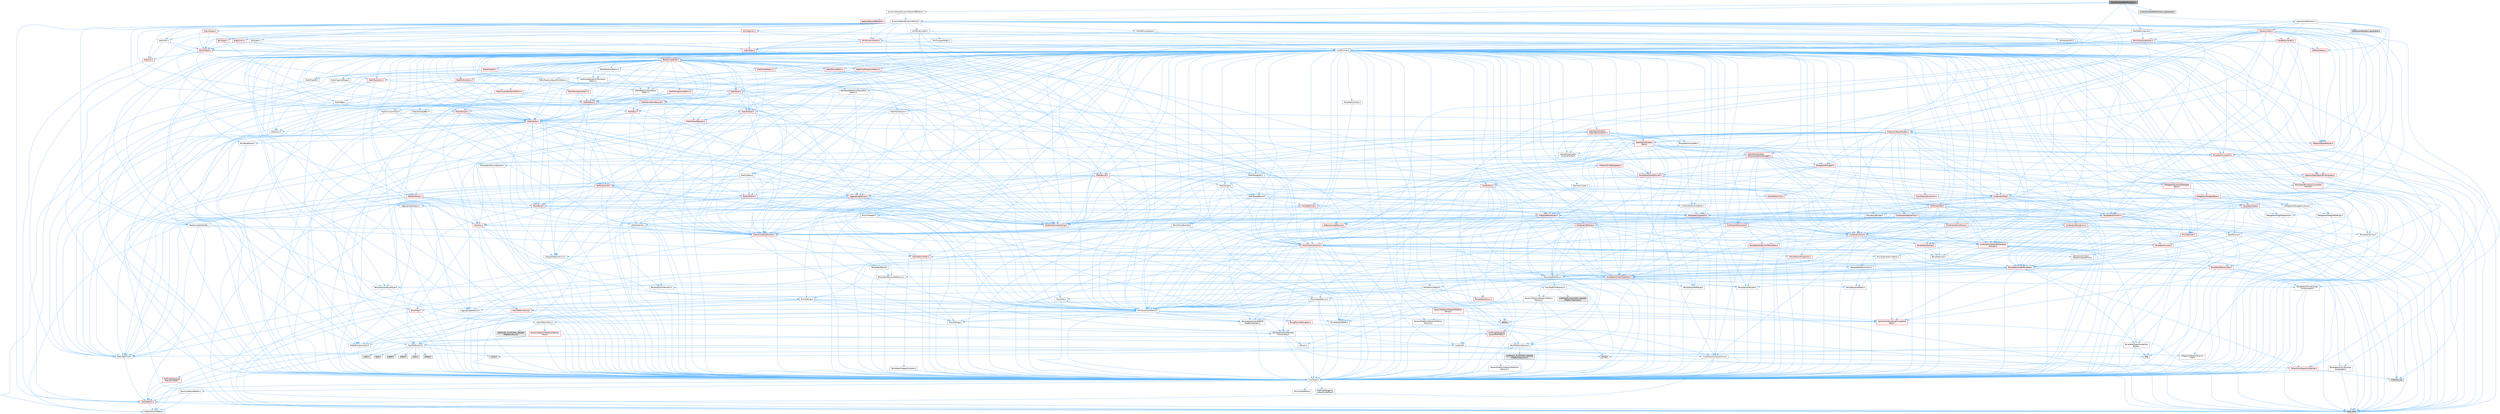 digraph "CollectSurfacePathMechanic.h"
{
 // INTERACTIVE_SVG=YES
 // LATEX_PDF_SIZE
  bgcolor="transparent";
  edge [fontname=Helvetica,fontsize=10,labelfontname=Helvetica,labelfontsize=10];
  node [fontname=Helvetica,fontsize=10,shape=box,height=0.2,width=0.4];
  Node1 [id="Node000001",label="CollectSurfacePathMechanic.h",height=0.2,width=0.4,color="gray40", fillcolor="grey60", style="filled", fontcolor="black",tooltip=" "];
  Node1 -> Node2 [id="edge1_Node000001_Node000002",color="steelblue1",style="solid",tooltip=" "];
  Node2 [id="Node000002",label="CoreMinimal.h",height=0.2,width=0.4,color="grey40", fillcolor="white", style="filled",URL="$d7/d67/CoreMinimal_8h.html",tooltip=" "];
  Node2 -> Node3 [id="edge2_Node000002_Node000003",color="steelblue1",style="solid",tooltip=" "];
  Node3 [id="Node000003",label="CoreTypes.h",height=0.2,width=0.4,color="grey40", fillcolor="white", style="filled",URL="$dc/dec/CoreTypes_8h.html",tooltip=" "];
  Node3 -> Node4 [id="edge3_Node000003_Node000004",color="steelblue1",style="solid",tooltip=" "];
  Node4 [id="Node000004",label="HAL/Platform.h",height=0.2,width=0.4,color="red", fillcolor="#FFF0F0", style="filled",URL="$d9/dd0/Platform_8h.html",tooltip=" "];
  Node4 -> Node7 [id="edge4_Node000004_Node000007",color="steelblue1",style="solid",tooltip=" "];
  Node7 [id="Node000007",label="type_traits",height=0.2,width=0.4,color="grey60", fillcolor="#E0E0E0", style="filled",tooltip=" "];
  Node4 -> Node8 [id="edge5_Node000004_Node000008",color="steelblue1",style="solid",tooltip=" "];
  Node8 [id="Node000008",label="PreprocessorHelpers.h",height=0.2,width=0.4,color="grey40", fillcolor="white", style="filled",URL="$db/ddb/PreprocessorHelpers_8h.html",tooltip=" "];
  Node3 -> Node14 [id="edge6_Node000003_Node000014",color="steelblue1",style="solid",tooltip=" "];
  Node14 [id="Node000014",label="ProfilingDebugging\l/UMemoryDefines.h",height=0.2,width=0.4,color="grey40", fillcolor="white", style="filled",URL="$d2/da2/UMemoryDefines_8h.html",tooltip=" "];
  Node3 -> Node15 [id="edge7_Node000003_Node000015",color="steelblue1",style="solid",tooltip=" "];
  Node15 [id="Node000015",label="Misc/CoreMiscDefines.h",height=0.2,width=0.4,color="grey40", fillcolor="white", style="filled",URL="$da/d38/CoreMiscDefines_8h.html",tooltip=" "];
  Node15 -> Node4 [id="edge8_Node000015_Node000004",color="steelblue1",style="solid",tooltip=" "];
  Node15 -> Node8 [id="edge9_Node000015_Node000008",color="steelblue1",style="solid",tooltip=" "];
  Node3 -> Node16 [id="edge10_Node000003_Node000016",color="steelblue1",style="solid",tooltip=" "];
  Node16 [id="Node000016",label="Misc/CoreDefines.h",height=0.2,width=0.4,color="grey40", fillcolor="white", style="filled",URL="$d3/dd2/CoreDefines_8h.html",tooltip=" "];
  Node2 -> Node17 [id="edge11_Node000002_Node000017",color="steelblue1",style="solid",tooltip=" "];
  Node17 [id="Node000017",label="CoreFwd.h",height=0.2,width=0.4,color="grey40", fillcolor="white", style="filled",URL="$d1/d1e/CoreFwd_8h.html",tooltip=" "];
  Node17 -> Node3 [id="edge12_Node000017_Node000003",color="steelblue1",style="solid",tooltip=" "];
  Node17 -> Node18 [id="edge13_Node000017_Node000018",color="steelblue1",style="solid",tooltip=" "];
  Node18 [id="Node000018",label="Containers/ContainersFwd.h",height=0.2,width=0.4,color="grey40", fillcolor="white", style="filled",URL="$d4/d0a/ContainersFwd_8h.html",tooltip=" "];
  Node18 -> Node4 [id="edge14_Node000018_Node000004",color="steelblue1",style="solid",tooltip=" "];
  Node18 -> Node3 [id="edge15_Node000018_Node000003",color="steelblue1",style="solid",tooltip=" "];
  Node18 -> Node19 [id="edge16_Node000018_Node000019",color="steelblue1",style="solid",tooltip=" "];
  Node19 [id="Node000019",label="Traits/IsContiguousContainer.h",height=0.2,width=0.4,color="red", fillcolor="#FFF0F0", style="filled",URL="$d5/d3c/IsContiguousContainer_8h.html",tooltip=" "];
  Node19 -> Node3 [id="edge17_Node000019_Node000003",color="steelblue1",style="solid",tooltip=" "];
  Node19 -> Node21 [id="edge18_Node000019_Node000021",color="steelblue1",style="solid",tooltip=" "];
  Node21 [id="Node000021",label="initializer_list",height=0.2,width=0.4,color="grey60", fillcolor="#E0E0E0", style="filled",tooltip=" "];
  Node17 -> Node22 [id="edge19_Node000017_Node000022",color="steelblue1",style="solid",tooltip=" "];
  Node22 [id="Node000022",label="Math/MathFwd.h",height=0.2,width=0.4,color="grey40", fillcolor="white", style="filled",URL="$d2/d10/MathFwd_8h.html",tooltip=" "];
  Node22 -> Node4 [id="edge20_Node000022_Node000004",color="steelblue1",style="solid",tooltip=" "];
  Node17 -> Node23 [id="edge21_Node000017_Node000023",color="steelblue1",style="solid",tooltip=" "];
  Node23 [id="Node000023",label="UObject/UObjectHierarchy\lFwd.h",height=0.2,width=0.4,color="grey40", fillcolor="white", style="filled",URL="$d3/d13/UObjectHierarchyFwd_8h.html",tooltip=" "];
  Node2 -> Node23 [id="edge22_Node000002_Node000023",color="steelblue1",style="solid",tooltip=" "];
  Node2 -> Node18 [id="edge23_Node000002_Node000018",color="steelblue1",style="solid",tooltip=" "];
  Node2 -> Node24 [id="edge24_Node000002_Node000024",color="steelblue1",style="solid",tooltip=" "];
  Node24 [id="Node000024",label="Misc/VarArgs.h",height=0.2,width=0.4,color="grey40", fillcolor="white", style="filled",URL="$d5/d6f/VarArgs_8h.html",tooltip=" "];
  Node24 -> Node3 [id="edge25_Node000024_Node000003",color="steelblue1",style="solid",tooltip=" "];
  Node2 -> Node25 [id="edge26_Node000002_Node000025",color="steelblue1",style="solid",tooltip=" "];
  Node25 [id="Node000025",label="Logging/LogVerbosity.h",height=0.2,width=0.4,color="grey40", fillcolor="white", style="filled",URL="$d2/d8f/LogVerbosity_8h.html",tooltip=" "];
  Node25 -> Node3 [id="edge27_Node000025_Node000003",color="steelblue1",style="solid",tooltip=" "];
  Node2 -> Node26 [id="edge28_Node000002_Node000026",color="steelblue1",style="solid",tooltip=" "];
  Node26 [id="Node000026",label="Misc/OutputDevice.h",height=0.2,width=0.4,color="grey40", fillcolor="white", style="filled",URL="$d7/d32/OutputDevice_8h.html",tooltip=" "];
  Node26 -> Node17 [id="edge29_Node000026_Node000017",color="steelblue1",style="solid",tooltip=" "];
  Node26 -> Node3 [id="edge30_Node000026_Node000003",color="steelblue1",style="solid",tooltip=" "];
  Node26 -> Node25 [id="edge31_Node000026_Node000025",color="steelblue1",style="solid",tooltip=" "];
  Node26 -> Node24 [id="edge32_Node000026_Node000024",color="steelblue1",style="solid",tooltip=" "];
  Node26 -> Node27 [id="edge33_Node000026_Node000027",color="steelblue1",style="solid",tooltip=" "];
  Node27 [id="Node000027",label="Templates/IsArrayOrRefOf\lTypeByPredicate.h",height=0.2,width=0.4,color="grey40", fillcolor="white", style="filled",URL="$d6/da1/IsArrayOrRefOfTypeByPredicate_8h.html",tooltip=" "];
  Node27 -> Node3 [id="edge34_Node000027_Node000003",color="steelblue1",style="solid",tooltip=" "];
  Node26 -> Node28 [id="edge35_Node000026_Node000028",color="steelblue1",style="solid",tooltip=" "];
  Node28 [id="Node000028",label="Templates/IsValidVariadic\lFunctionArg.h",height=0.2,width=0.4,color="grey40", fillcolor="white", style="filled",URL="$d0/dc8/IsValidVariadicFunctionArg_8h.html",tooltip=" "];
  Node28 -> Node3 [id="edge36_Node000028_Node000003",color="steelblue1",style="solid",tooltip=" "];
  Node28 -> Node29 [id="edge37_Node000028_Node000029",color="steelblue1",style="solid",tooltip=" "];
  Node29 [id="Node000029",label="IsEnum.h",height=0.2,width=0.4,color="grey40", fillcolor="white", style="filled",URL="$d4/de5/IsEnum_8h.html",tooltip=" "];
  Node28 -> Node7 [id="edge38_Node000028_Node000007",color="steelblue1",style="solid",tooltip=" "];
  Node26 -> Node30 [id="edge39_Node000026_Node000030",color="steelblue1",style="solid",tooltip=" "];
  Node30 [id="Node000030",label="Traits/IsCharEncodingCompatible\lWith.h",height=0.2,width=0.4,color="red", fillcolor="#FFF0F0", style="filled",URL="$df/dd1/IsCharEncodingCompatibleWith_8h.html",tooltip=" "];
  Node30 -> Node7 [id="edge40_Node000030_Node000007",color="steelblue1",style="solid",tooltip=" "];
  Node2 -> Node32 [id="edge41_Node000002_Node000032",color="steelblue1",style="solid",tooltip=" "];
  Node32 [id="Node000032",label="HAL/PlatformCrt.h",height=0.2,width=0.4,color="grey40", fillcolor="white", style="filled",URL="$d8/d75/PlatformCrt_8h.html",tooltip=" "];
  Node32 -> Node33 [id="edge42_Node000032_Node000033",color="steelblue1",style="solid",tooltip=" "];
  Node33 [id="Node000033",label="new",height=0.2,width=0.4,color="grey60", fillcolor="#E0E0E0", style="filled",tooltip=" "];
  Node32 -> Node34 [id="edge43_Node000032_Node000034",color="steelblue1",style="solid",tooltip=" "];
  Node34 [id="Node000034",label="wchar.h",height=0.2,width=0.4,color="grey60", fillcolor="#E0E0E0", style="filled",tooltip=" "];
  Node32 -> Node35 [id="edge44_Node000032_Node000035",color="steelblue1",style="solid",tooltip=" "];
  Node35 [id="Node000035",label="stddef.h",height=0.2,width=0.4,color="grey60", fillcolor="#E0E0E0", style="filled",tooltip=" "];
  Node32 -> Node36 [id="edge45_Node000032_Node000036",color="steelblue1",style="solid",tooltip=" "];
  Node36 [id="Node000036",label="stdlib.h",height=0.2,width=0.4,color="grey60", fillcolor="#E0E0E0", style="filled",tooltip=" "];
  Node32 -> Node37 [id="edge46_Node000032_Node000037",color="steelblue1",style="solid",tooltip=" "];
  Node37 [id="Node000037",label="stdio.h",height=0.2,width=0.4,color="grey60", fillcolor="#E0E0E0", style="filled",tooltip=" "];
  Node32 -> Node38 [id="edge47_Node000032_Node000038",color="steelblue1",style="solid",tooltip=" "];
  Node38 [id="Node000038",label="stdarg.h",height=0.2,width=0.4,color="grey60", fillcolor="#E0E0E0", style="filled",tooltip=" "];
  Node32 -> Node39 [id="edge48_Node000032_Node000039",color="steelblue1",style="solid",tooltip=" "];
  Node39 [id="Node000039",label="math.h",height=0.2,width=0.4,color="grey60", fillcolor="#E0E0E0", style="filled",tooltip=" "];
  Node32 -> Node40 [id="edge49_Node000032_Node000040",color="steelblue1",style="solid",tooltip=" "];
  Node40 [id="Node000040",label="float.h",height=0.2,width=0.4,color="grey60", fillcolor="#E0E0E0", style="filled",tooltip=" "];
  Node32 -> Node41 [id="edge50_Node000032_Node000041",color="steelblue1",style="solid",tooltip=" "];
  Node41 [id="Node000041",label="string.h",height=0.2,width=0.4,color="grey60", fillcolor="#E0E0E0", style="filled",tooltip=" "];
  Node2 -> Node42 [id="edge51_Node000002_Node000042",color="steelblue1",style="solid",tooltip=" "];
  Node42 [id="Node000042",label="HAL/PlatformMisc.h",height=0.2,width=0.4,color="grey40", fillcolor="white", style="filled",URL="$d0/df5/PlatformMisc_8h.html",tooltip=" "];
  Node42 -> Node3 [id="edge52_Node000042_Node000003",color="steelblue1",style="solid",tooltip=" "];
  Node42 -> Node43 [id="edge53_Node000042_Node000043",color="steelblue1",style="solid",tooltip=" "];
  Node43 [id="Node000043",label="GenericPlatform/GenericPlatform\lMisc.h",height=0.2,width=0.4,color="red", fillcolor="#FFF0F0", style="filled",URL="$db/d9a/GenericPlatformMisc_8h.html",tooltip=" "];
  Node43 -> Node17 [id="edge54_Node000043_Node000017",color="steelblue1",style="solid",tooltip=" "];
  Node43 -> Node3 [id="edge55_Node000043_Node000003",color="steelblue1",style="solid",tooltip=" "];
  Node43 -> Node32 [id="edge56_Node000043_Node000032",color="steelblue1",style="solid",tooltip=" "];
  Node43 -> Node47 [id="edge57_Node000043_Node000047",color="steelblue1",style="solid",tooltip=" "];
  Node47 [id="Node000047",label="Math/NumericLimits.h",height=0.2,width=0.4,color="grey40", fillcolor="white", style="filled",URL="$df/d1b/NumericLimits_8h.html",tooltip=" "];
  Node47 -> Node3 [id="edge58_Node000047_Node000003",color="steelblue1",style="solid",tooltip=" "];
  Node42 -> Node52 [id="edge59_Node000042_Node000052",color="steelblue1",style="solid",tooltip=" "];
  Node52 [id="Node000052",label="COMPILED_PLATFORM_HEADER\l(PlatformMisc.h)",height=0.2,width=0.4,color="grey60", fillcolor="#E0E0E0", style="filled",tooltip=" "];
  Node42 -> Node53 [id="edge60_Node000042_Node000053",color="steelblue1",style="solid",tooltip=" "];
  Node53 [id="Node000053",label="ProfilingDebugging\l/CpuProfilerTrace.h",height=0.2,width=0.4,color="red", fillcolor="#FFF0F0", style="filled",URL="$da/dcb/CpuProfilerTrace_8h.html",tooltip=" "];
  Node53 -> Node3 [id="edge61_Node000053_Node000003",color="steelblue1",style="solid",tooltip=" "];
  Node53 -> Node18 [id="edge62_Node000053_Node000018",color="steelblue1",style="solid",tooltip=" "];
  Node53 -> Node54 [id="edge63_Node000053_Node000054",color="steelblue1",style="solid",tooltip=" "];
  Node54 [id="Node000054",label="HAL/PlatformAtomics.h",height=0.2,width=0.4,color="grey40", fillcolor="white", style="filled",URL="$d3/d36/PlatformAtomics_8h.html",tooltip=" "];
  Node54 -> Node3 [id="edge64_Node000054_Node000003",color="steelblue1",style="solid",tooltip=" "];
  Node54 -> Node55 [id="edge65_Node000054_Node000055",color="steelblue1",style="solid",tooltip=" "];
  Node55 [id="Node000055",label="GenericPlatform/GenericPlatform\lAtomics.h",height=0.2,width=0.4,color="grey40", fillcolor="white", style="filled",URL="$da/d72/GenericPlatformAtomics_8h.html",tooltip=" "];
  Node55 -> Node3 [id="edge66_Node000055_Node000003",color="steelblue1",style="solid",tooltip=" "];
  Node54 -> Node56 [id="edge67_Node000054_Node000056",color="steelblue1",style="solid",tooltip=" "];
  Node56 [id="Node000056",label="COMPILED_PLATFORM_HEADER\l(PlatformAtomics.h)",height=0.2,width=0.4,color="grey60", fillcolor="#E0E0E0", style="filled",tooltip=" "];
  Node53 -> Node8 [id="edge68_Node000053_Node000008",color="steelblue1",style="solid",tooltip=" "];
  Node2 -> Node61 [id="edge69_Node000002_Node000061",color="steelblue1",style="solid",tooltip=" "];
  Node61 [id="Node000061",label="Misc/AssertionMacros.h",height=0.2,width=0.4,color="grey40", fillcolor="white", style="filled",URL="$d0/dfa/AssertionMacros_8h.html",tooltip=" "];
  Node61 -> Node3 [id="edge70_Node000061_Node000003",color="steelblue1",style="solid",tooltip=" "];
  Node61 -> Node4 [id="edge71_Node000061_Node000004",color="steelblue1",style="solid",tooltip=" "];
  Node61 -> Node42 [id="edge72_Node000061_Node000042",color="steelblue1",style="solid",tooltip=" "];
  Node61 -> Node8 [id="edge73_Node000061_Node000008",color="steelblue1",style="solid",tooltip=" "];
  Node61 -> Node62 [id="edge74_Node000061_Node000062",color="steelblue1",style="solid",tooltip=" "];
  Node62 [id="Node000062",label="Templates/EnableIf.h",height=0.2,width=0.4,color="grey40", fillcolor="white", style="filled",URL="$d7/d60/EnableIf_8h.html",tooltip=" "];
  Node62 -> Node3 [id="edge75_Node000062_Node000003",color="steelblue1",style="solid",tooltip=" "];
  Node61 -> Node27 [id="edge76_Node000061_Node000027",color="steelblue1",style="solid",tooltip=" "];
  Node61 -> Node28 [id="edge77_Node000061_Node000028",color="steelblue1",style="solid",tooltip=" "];
  Node61 -> Node30 [id="edge78_Node000061_Node000030",color="steelblue1",style="solid",tooltip=" "];
  Node61 -> Node24 [id="edge79_Node000061_Node000024",color="steelblue1",style="solid",tooltip=" "];
  Node61 -> Node63 [id="edge80_Node000061_Node000063",color="steelblue1",style="solid",tooltip=" "];
  Node63 [id="Node000063",label="String/FormatStringSan.h",height=0.2,width=0.4,color="red", fillcolor="#FFF0F0", style="filled",URL="$d3/d8b/FormatStringSan_8h.html",tooltip=" "];
  Node63 -> Node7 [id="edge81_Node000063_Node000007",color="steelblue1",style="solid",tooltip=" "];
  Node63 -> Node3 [id="edge82_Node000063_Node000003",color="steelblue1",style="solid",tooltip=" "];
  Node63 -> Node28 [id="edge83_Node000063_Node000028",color="steelblue1",style="solid",tooltip=" "];
  Node63 -> Node18 [id="edge84_Node000063_Node000018",color="steelblue1",style="solid",tooltip=" "];
  Node61 -> Node69 [id="edge85_Node000061_Node000069",color="steelblue1",style="solid",tooltip=" "];
  Node69 [id="Node000069",label="atomic",height=0.2,width=0.4,color="grey60", fillcolor="#E0E0E0", style="filled",tooltip=" "];
  Node2 -> Node70 [id="edge86_Node000002_Node000070",color="steelblue1",style="solid",tooltip=" "];
  Node70 [id="Node000070",label="Templates/IsPointer.h",height=0.2,width=0.4,color="grey40", fillcolor="white", style="filled",URL="$d7/d05/IsPointer_8h.html",tooltip=" "];
  Node70 -> Node3 [id="edge87_Node000070_Node000003",color="steelblue1",style="solid",tooltip=" "];
  Node2 -> Node71 [id="edge88_Node000002_Node000071",color="steelblue1",style="solid",tooltip=" "];
  Node71 [id="Node000071",label="HAL/PlatformMemory.h",height=0.2,width=0.4,color="grey40", fillcolor="white", style="filled",URL="$de/d68/PlatformMemory_8h.html",tooltip=" "];
  Node71 -> Node3 [id="edge89_Node000071_Node000003",color="steelblue1",style="solid",tooltip=" "];
  Node71 -> Node72 [id="edge90_Node000071_Node000072",color="steelblue1",style="solid",tooltip=" "];
  Node72 [id="Node000072",label="GenericPlatform/GenericPlatform\lMemory.h",height=0.2,width=0.4,color="grey40", fillcolor="white", style="filled",URL="$dd/d22/GenericPlatformMemory_8h.html",tooltip=" "];
  Node72 -> Node17 [id="edge91_Node000072_Node000017",color="steelblue1",style="solid",tooltip=" "];
  Node72 -> Node3 [id="edge92_Node000072_Node000003",color="steelblue1",style="solid",tooltip=" "];
  Node72 -> Node73 [id="edge93_Node000072_Node000073",color="steelblue1",style="solid",tooltip=" "];
  Node73 [id="Node000073",label="HAL/PlatformString.h",height=0.2,width=0.4,color="red", fillcolor="#FFF0F0", style="filled",URL="$db/db5/PlatformString_8h.html",tooltip=" "];
  Node73 -> Node3 [id="edge94_Node000073_Node000003",color="steelblue1",style="solid",tooltip=" "];
  Node72 -> Node41 [id="edge95_Node000072_Node000041",color="steelblue1",style="solid",tooltip=" "];
  Node72 -> Node34 [id="edge96_Node000072_Node000034",color="steelblue1",style="solid",tooltip=" "];
  Node71 -> Node75 [id="edge97_Node000071_Node000075",color="steelblue1",style="solid",tooltip=" "];
  Node75 [id="Node000075",label="COMPILED_PLATFORM_HEADER\l(PlatformMemory.h)",height=0.2,width=0.4,color="grey60", fillcolor="#E0E0E0", style="filled",tooltip=" "];
  Node2 -> Node54 [id="edge98_Node000002_Node000054",color="steelblue1",style="solid",tooltip=" "];
  Node2 -> Node76 [id="edge99_Node000002_Node000076",color="steelblue1",style="solid",tooltip=" "];
  Node76 [id="Node000076",label="Misc/Exec.h",height=0.2,width=0.4,color="grey40", fillcolor="white", style="filled",URL="$de/ddb/Exec_8h.html",tooltip=" "];
  Node76 -> Node3 [id="edge100_Node000076_Node000003",color="steelblue1",style="solid",tooltip=" "];
  Node76 -> Node61 [id="edge101_Node000076_Node000061",color="steelblue1",style="solid",tooltip=" "];
  Node2 -> Node77 [id="edge102_Node000002_Node000077",color="steelblue1",style="solid",tooltip=" "];
  Node77 [id="Node000077",label="HAL/MemoryBase.h",height=0.2,width=0.4,color="grey40", fillcolor="white", style="filled",URL="$d6/d9f/MemoryBase_8h.html",tooltip=" "];
  Node77 -> Node3 [id="edge103_Node000077_Node000003",color="steelblue1",style="solid",tooltip=" "];
  Node77 -> Node54 [id="edge104_Node000077_Node000054",color="steelblue1",style="solid",tooltip=" "];
  Node77 -> Node32 [id="edge105_Node000077_Node000032",color="steelblue1",style="solid",tooltip=" "];
  Node77 -> Node76 [id="edge106_Node000077_Node000076",color="steelblue1",style="solid",tooltip=" "];
  Node77 -> Node26 [id="edge107_Node000077_Node000026",color="steelblue1",style="solid",tooltip=" "];
  Node77 -> Node78 [id="edge108_Node000077_Node000078",color="steelblue1",style="solid",tooltip=" "];
  Node78 [id="Node000078",label="Templates/Atomic.h",height=0.2,width=0.4,color="red", fillcolor="#FFF0F0", style="filled",URL="$d3/d91/Atomic_8h.html",tooltip=" "];
  Node78 -> Node69 [id="edge109_Node000078_Node000069",color="steelblue1",style="solid",tooltip=" "];
  Node2 -> Node87 [id="edge110_Node000002_Node000087",color="steelblue1",style="solid",tooltip=" "];
  Node87 [id="Node000087",label="HAL/UnrealMemory.h",height=0.2,width=0.4,color="grey40", fillcolor="white", style="filled",URL="$d9/d96/UnrealMemory_8h.html",tooltip=" "];
  Node87 -> Node3 [id="edge111_Node000087_Node000003",color="steelblue1",style="solid",tooltip=" "];
  Node87 -> Node72 [id="edge112_Node000087_Node000072",color="steelblue1",style="solid",tooltip=" "];
  Node87 -> Node77 [id="edge113_Node000087_Node000077",color="steelblue1",style="solid",tooltip=" "];
  Node87 -> Node71 [id="edge114_Node000087_Node000071",color="steelblue1",style="solid",tooltip=" "];
  Node87 -> Node88 [id="edge115_Node000087_Node000088",color="steelblue1",style="solid",tooltip=" "];
  Node88 [id="Node000088",label="ProfilingDebugging\l/MemoryTrace.h",height=0.2,width=0.4,color="red", fillcolor="#FFF0F0", style="filled",URL="$da/dd7/MemoryTrace_8h.html",tooltip=" "];
  Node88 -> Node4 [id="edge116_Node000088_Node000004",color="steelblue1",style="solid",tooltip=" "];
  Node87 -> Node70 [id="edge117_Node000087_Node000070",color="steelblue1",style="solid",tooltip=" "];
  Node2 -> Node89 [id="edge118_Node000002_Node000089",color="steelblue1",style="solid",tooltip=" "];
  Node89 [id="Node000089",label="Templates/IsArithmetic.h",height=0.2,width=0.4,color="grey40", fillcolor="white", style="filled",URL="$d2/d5d/IsArithmetic_8h.html",tooltip=" "];
  Node89 -> Node3 [id="edge119_Node000089_Node000003",color="steelblue1",style="solid",tooltip=" "];
  Node2 -> Node83 [id="edge120_Node000002_Node000083",color="steelblue1",style="solid",tooltip=" "];
  Node83 [id="Node000083",label="Templates/AndOrNot.h",height=0.2,width=0.4,color="grey40", fillcolor="white", style="filled",URL="$db/d0a/AndOrNot_8h.html",tooltip=" "];
  Node83 -> Node3 [id="edge121_Node000083_Node000003",color="steelblue1",style="solid",tooltip=" "];
  Node2 -> Node90 [id="edge122_Node000002_Node000090",color="steelblue1",style="solid",tooltip=" "];
  Node90 [id="Node000090",label="Templates/IsPODType.h",height=0.2,width=0.4,color="grey40", fillcolor="white", style="filled",URL="$d7/db1/IsPODType_8h.html",tooltip=" "];
  Node90 -> Node3 [id="edge123_Node000090_Node000003",color="steelblue1",style="solid",tooltip=" "];
  Node2 -> Node91 [id="edge124_Node000002_Node000091",color="steelblue1",style="solid",tooltip=" "];
  Node91 [id="Node000091",label="Templates/IsUECoreType.h",height=0.2,width=0.4,color="grey40", fillcolor="white", style="filled",URL="$d1/db8/IsUECoreType_8h.html",tooltip=" "];
  Node91 -> Node3 [id="edge125_Node000091_Node000003",color="steelblue1",style="solid",tooltip=" "];
  Node91 -> Node7 [id="edge126_Node000091_Node000007",color="steelblue1",style="solid",tooltip=" "];
  Node2 -> Node84 [id="edge127_Node000002_Node000084",color="steelblue1",style="solid",tooltip=" "];
  Node84 [id="Node000084",label="Templates/IsTriviallyCopy\lConstructible.h",height=0.2,width=0.4,color="grey40", fillcolor="white", style="filled",URL="$d3/d78/IsTriviallyCopyConstructible_8h.html",tooltip=" "];
  Node84 -> Node3 [id="edge128_Node000084_Node000003",color="steelblue1",style="solid",tooltip=" "];
  Node84 -> Node7 [id="edge129_Node000084_Node000007",color="steelblue1",style="solid",tooltip=" "];
  Node2 -> Node92 [id="edge130_Node000002_Node000092",color="steelblue1",style="solid",tooltip=" "];
  Node92 [id="Node000092",label="Templates/UnrealTypeTraits.h",height=0.2,width=0.4,color="red", fillcolor="#FFF0F0", style="filled",URL="$d2/d2d/UnrealTypeTraits_8h.html",tooltip=" "];
  Node92 -> Node3 [id="edge131_Node000092_Node000003",color="steelblue1",style="solid",tooltip=" "];
  Node92 -> Node70 [id="edge132_Node000092_Node000070",color="steelblue1",style="solid",tooltip=" "];
  Node92 -> Node61 [id="edge133_Node000092_Node000061",color="steelblue1",style="solid",tooltip=" "];
  Node92 -> Node83 [id="edge134_Node000092_Node000083",color="steelblue1",style="solid",tooltip=" "];
  Node92 -> Node62 [id="edge135_Node000092_Node000062",color="steelblue1",style="solid",tooltip=" "];
  Node92 -> Node89 [id="edge136_Node000092_Node000089",color="steelblue1",style="solid",tooltip=" "];
  Node92 -> Node29 [id="edge137_Node000092_Node000029",color="steelblue1",style="solid",tooltip=" "];
  Node92 -> Node90 [id="edge138_Node000092_Node000090",color="steelblue1",style="solid",tooltip=" "];
  Node92 -> Node91 [id="edge139_Node000092_Node000091",color="steelblue1",style="solid",tooltip=" "];
  Node92 -> Node84 [id="edge140_Node000092_Node000084",color="steelblue1",style="solid",tooltip=" "];
  Node2 -> Node62 [id="edge141_Node000002_Node000062",color="steelblue1",style="solid",tooltip=" "];
  Node2 -> Node94 [id="edge142_Node000002_Node000094",color="steelblue1",style="solid",tooltip=" "];
  Node94 [id="Node000094",label="Templates/RemoveReference.h",height=0.2,width=0.4,color="grey40", fillcolor="white", style="filled",URL="$da/dbe/RemoveReference_8h.html",tooltip=" "];
  Node94 -> Node3 [id="edge143_Node000094_Node000003",color="steelblue1",style="solid",tooltip=" "];
  Node2 -> Node95 [id="edge144_Node000002_Node000095",color="steelblue1",style="solid",tooltip=" "];
  Node95 [id="Node000095",label="Templates/IntegralConstant.h",height=0.2,width=0.4,color="grey40", fillcolor="white", style="filled",URL="$db/d1b/IntegralConstant_8h.html",tooltip=" "];
  Node95 -> Node3 [id="edge145_Node000095_Node000003",color="steelblue1",style="solid",tooltip=" "];
  Node2 -> Node96 [id="edge146_Node000002_Node000096",color="steelblue1",style="solid",tooltip=" "];
  Node96 [id="Node000096",label="Templates/IsClass.h",height=0.2,width=0.4,color="grey40", fillcolor="white", style="filled",URL="$db/dcb/IsClass_8h.html",tooltip=" "];
  Node96 -> Node3 [id="edge147_Node000096_Node000003",color="steelblue1",style="solid",tooltip=" "];
  Node2 -> Node97 [id="edge148_Node000002_Node000097",color="steelblue1",style="solid",tooltip=" "];
  Node97 [id="Node000097",label="Templates/TypeCompatible\lBytes.h",height=0.2,width=0.4,color="grey40", fillcolor="white", style="filled",URL="$df/d0a/TypeCompatibleBytes_8h.html",tooltip=" "];
  Node97 -> Node3 [id="edge149_Node000097_Node000003",color="steelblue1",style="solid",tooltip=" "];
  Node97 -> Node41 [id="edge150_Node000097_Node000041",color="steelblue1",style="solid",tooltip=" "];
  Node97 -> Node33 [id="edge151_Node000097_Node000033",color="steelblue1",style="solid",tooltip=" "];
  Node97 -> Node7 [id="edge152_Node000097_Node000007",color="steelblue1",style="solid",tooltip=" "];
  Node2 -> Node19 [id="edge153_Node000002_Node000019",color="steelblue1",style="solid",tooltip=" "];
  Node2 -> Node98 [id="edge154_Node000002_Node000098",color="steelblue1",style="solid",tooltip=" "];
  Node98 [id="Node000098",label="Templates/UnrealTemplate.h",height=0.2,width=0.4,color="red", fillcolor="#FFF0F0", style="filled",URL="$d4/d24/UnrealTemplate_8h.html",tooltip=" "];
  Node98 -> Node3 [id="edge155_Node000098_Node000003",color="steelblue1",style="solid",tooltip=" "];
  Node98 -> Node70 [id="edge156_Node000098_Node000070",color="steelblue1",style="solid",tooltip=" "];
  Node98 -> Node87 [id="edge157_Node000098_Node000087",color="steelblue1",style="solid",tooltip=" "];
  Node98 -> Node92 [id="edge158_Node000098_Node000092",color="steelblue1",style="solid",tooltip=" "];
  Node98 -> Node94 [id="edge159_Node000098_Node000094",color="steelblue1",style="solid",tooltip=" "];
  Node98 -> Node97 [id="edge160_Node000098_Node000097",color="steelblue1",style="solid",tooltip=" "];
  Node98 -> Node19 [id="edge161_Node000098_Node000019",color="steelblue1",style="solid",tooltip=" "];
  Node98 -> Node7 [id="edge162_Node000098_Node000007",color="steelblue1",style="solid",tooltip=" "];
  Node2 -> Node47 [id="edge163_Node000002_Node000047",color="steelblue1",style="solid",tooltip=" "];
  Node2 -> Node102 [id="edge164_Node000002_Node000102",color="steelblue1",style="solid",tooltip=" "];
  Node102 [id="Node000102",label="HAL/PlatformMath.h",height=0.2,width=0.4,color="red", fillcolor="#FFF0F0", style="filled",URL="$dc/d53/PlatformMath_8h.html",tooltip=" "];
  Node102 -> Node3 [id="edge165_Node000102_Node000003",color="steelblue1",style="solid",tooltip=" "];
  Node2 -> Node85 [id="edge166_Node000002_Node000085",color="steelblue1",style="solid",tooltip=" "];
  Node85 [id="Node000085",label="Templates/IsTriviallyCopy\lAssignable.h",height=0.2,width=0.4,color="grey40", fillcolor="white", style="filled",URL="$d2/df2/IsTriviallyCopyAssignable_8h.html",tooltip=" "];
  Node85 -> Node3 [id="edge167_Node000085_Node000003",color="steelblue1",style="solid",tooltip=" "];
  Node85 -> Node7 [id="edge168_Node000085_Node000007",color="steelblue1",style="solid",tooltip=" "];
  Node2 -> Node110 [id="edge169_Node000002_Node000110",color="steelblue1",style="solid",tooltip=" "];
  Node110 [id="Node000110",label="Templates/MemoryOps.h",height=0.2,width=0.4,color="red", fillcolor="#FFF0F0", style="filled",URL="$db/dea/MemoryOps_8h.html",tooltip=" "];
  Node110 -> Node3 [id="edge170_Node000110_Node000003",color="steelblue1",style="solid",tooltip=" "];
  Node110 -> Node87 [id="edge171_Node000110_Node000087",color="steelblue1",style="solid",tooltip=" "];
  Node110 -> Node85 [id="edge172_Node000110_Node000085",color="steelblue1",style="solid",tooltip=" "];
  Node110 -> Node84 [id="edge173_Node000110_Node000084",color="steelblue1",style="solid",tooltip=" "];
  Node110 -> Node92 [id="edge174_Node000110_Node000092",color="steelblue1",style="solid",tooltip=" "];
  Node110 -> Node33 [id="edge175_Node000110_Node000033",color="steelblue1",style="solid",tooltip=" "];
  Node110 -> Node7 [id="edge176_Node000110_Node000007",color="steelblue1",style="solid",tooltip=" "];
  Node2 -> Node111 [id="edge177_Node000002_Node000111",color="steelblue1",style="solid",tooltip=" "];
  Node111 [id="Node000111",label="Containers/ContainerAllocation\lPolicies.h",height=0.2,width=0.4,color="red", fillcolor="#FFF0F0", style="filled",URL="$d7/dff/ContainerAllocationPolicies_8h.html",tooltip=" "];
  Node111 -> Node3 [id="edge178_Node000111_Node000003",color="steelblue1",style="solid",tooltip=" "];
  Node111 -> Node111 [id="edge179_Node000111_Node000111",color="steelblue1",style="solid",tooltip=" "];
  Node111 -> Node102 [id="edge180_Node000111_Node000102",color="steelblue1",style="solid",tooltip=" "];
  Node111 -> Node87 [id="edge181_Node000111_Node000087",color="steelblue1",style="solid",tooltip=" "];
  Node111 -> Node47 [id="edge182_Node000111_Node000047",color="steelblue1",style="solid",tooltip=" "];
  Node111 -> Node61 [id="edge183_Node000111_Node000061",color="steelblue1",style="solid",tooltip=" "];
  Node111 -> Node110 [id="edge184_Node000111_Node000110",color="steelblue1",style="solid",tooltip=" "];
  Node111 -> Node97 [id="edge185_Node000111_Node000097",color="steelblue1",style="solid",tooltip=" "];
  Node111 -> Node7 [id="edge186_Node000111_Node000007",color="steelblue1",style="solid",tooltip=" "];
  Node2 -> Node114 [id="edge187_Node000002_Node000114",color="steelblue1",style="solid",tooltip=" "];
  Node114 [id="Node000114",label="Templates/IsEnumClass.h",height=0.2,width=0.4,color="grey40", fillcolor="white", style="filled",URL="$d7/d15/IsEnumClass_8h.html",tooltip=" "];
  Node114 -> Node3 [id="edge188_Node000114_Node000003",color="steelblue1",style="solid",tooltip=" "];
  Node114 -> Node83 [id="edge189_Node000114_Node000083",color="steelblue1",style="solid",tooltip=" "];
  Node2 -> Node115 [id="edge190_Node000002_Node000115",color="steelblue1",style="solid",tooltip=" "];
  Node115 [id="Node000115",label="HAL/PlatformProperties.h",height=0.2,width=0.4,color="red", fillcolor="#FFF0F0", style="filled",URL="$d9/db0/PlatformProperties_8h.html",tooltip=" "];
  Node115 -> Node3 [id="edge191_Node000115_Node000003",color="steelblue1",style="solid",tooltip=" "];
  Node2 -> Node118 [id="edge192_Node000002_Node000118",color="steelblue1",style="solid",tooltip=" "];
  Node118 [id="Node000118",label="Misc/EngineVersionBase.h",height=0.2,width=0.4,color="grey40", fillcolor="white", style="filled",URL="$d5/d2b/EngineVersionBase_8h.html",tooltip=" "];
  Node118 -> Node3 [id="edge193_Node000118_Node000003",color="steelblue1",style="solid",tooltip=" "];
  Node2 -> Node119 [id="edge194_Node000002_Node000119",color="steelblue1",style="solid",tooltip=" "];
  Node119 [id="Node000119",label="Internationalization\l/TextNamespaceFwd.h",height=0.2,width=0.4,color="grey40", fillcolor="white", style="filled",URL="$d8/d97/TextNamespaceFwd_8h.html",tooltip=" "];
  Node119 -> Node3 [id="edge195_Node000119_Node000003",color="steelblue1",style="solid",tooltip=" "];
  Node2 -> Node120 [id="edge196_Node000002_Node000120",color="steelblue1",style="solid",tooltip=" "];
  Node120 [id="Node000120",label="Serialization/Archive.h",height=0.2,width=0.4,color="red", fillcolor="#FFF0F0", style="filled",URL="$d7/d3b/Archive_8h.html",tooltip=" "];
  Node120 -> Node17 [id="edge197_Node000120_Node000017",color="steelblue1",style="solid",tooltip=" "];
  Node120 -> Node3 [id="edge198_Node000120_Node000003",color="steelblue1",style="solid",tooltip=" "];
  Node120 -> Node115 [id="edge199_Node000120_Node000115",color="steelblue1",style="solid",tooltip=" "];
  Node120 -> Node119 [id="edge200_Node000120_Node000119",color="steelblue1",style="solid",tooltip=" "];
  Node120 -> Node22 [id="edge201_Node000120_Node000022",color="steelblue1",style="solid",tooltip=" "];
  Node120 -> Node61 [id="edge202_Node000120_Node000061",color="steelblue1",style="solid",tooltip=" "];
  Node120 -> Node118 [id="edge203_Node000120_Node000118",color="steelblue1",style="solid",tooltip=" "];
  Node120 -> Node24 [id="edge204_Node000120_Node000024",color="steelblue1",style="solid",tooltip=" "];
  Node120 -> Node62 [id="edge205_Node000120_Node000062",color="steelblue1",style="solid",tooltip=" "];
  Node120 -> Node27 [id="edge206_Node000120_Node000027",color="steelblue1",style="solid",tooltip=" "];
  Node120 -> Node114 [id="edge207_Node000120_Node000114",color="steelblue1",style="solid",tooltip=" "];
  Node120 -> Node28 [id="edge208_Node000120_Node000028",color="steelblue1",style="solid",tooltip=" "];
  Node120 -> Node98 [id="edge209_Node000120_Node000098",color="steelblue1",style="solid",tooltip=" "];
  Node120 -> Node30 [id="edge210_Node000120_Node000030",color="steelblue1",style="solid",tooltip=" "];
  Node120 -> Node123 [id="edge211_Node000120_Node000123",color="steelblue1",style="solid",tooltip=" "];
  Node123 [id="Node000123",label="UObject/ObjectVersion.h",height=0.2,width=0.4,color="grey40", fillcolor="white", style="filled",URL="$da/d63/ObjectVersion_8h.html",tooltip=" "];
  Node123 -> Node3 [id="edge212_Node000123_Node000003",color="steelblue1",style="solid",tooltip=" "];
  Node2 -> Node124 [id="edge213_Node000002_Node000124",color="steelblue1",style="solid",tooltip=" "];
  Node124 [id="Node000124",label="Templates/Less.h",height=0.2,width=0.4,color="grey40", fillcolor="white", style="filled",URL="$de/dc8/Less_8h.html",tooltip=" "];
  Node124 -> Node3 [id="edge214_Node000124_Node000003",color="steelblue1",style="solid",tooltip=" "];
  Node124 -> Node98 [id="edge215_Node000124_Node000098",color="steelblue1",style="solid",tooltip=" "];
  Node2 -> Node125 [id="edge216_Node000002_Node000125",color="steelblue1",style="solid",tooltip=" "];
  Node125 [id="Node000125",label="Templates/Sorting.h",height=0.2,width=0.4,color="red", fillcolor="#FFF0F0", style="filled",URL="$d3/d9e/Sorting_8h.html",tooltip=" "];
  Node125 -> Node3 [id="edge217_Node000125_Node000003",color="steelblue1",style="solid",tooltip=" "];
  Node125 -> Node102 [id="edge218_Node000125_Node000102",color="steelblue1",style="solid",tooltip=" "];
  Node125 -> Node124 [id="edge219_Node000125_Node000124",color="steelblue1",style="solid",tooltip=" "];
  Node2 -> Node136 [id="edge220_Node000002_Node000136",color="steelblue1",style="solid",tooltip=" "];
  Node136 [id="Node000136",label="Misc/Char.h",height=0.2,width=0.4,color="red", fillcolor="#FFF0F0", style="filled",URL="$d0/d58/Char_8h.html",tooltip=" "];
  Node136 -> Node3 [id="edge221_Node000136_Node000003",color="steelblue1",style="solid",tooltip=" "];
  Node136 -> Node7 [id="edge222_Node000136_Node000007",color="steelblue1",style="solid",tooltip=" "];
  Node2 -> Node139 [id="edge223_Node000002_Node000139",color="steelblue1",style="solid",tooltip=" "];
  Node139 [id="Node000139",label="GenericPlatform/GenericPlatform\lStricmp.h",height=0.2,width=0.4,color="grey40", fillcolor="white", style="filled",URL="$d2/d86/GenericPlatformStricmp_8h.html",tooltip=" "];
  Node139 -> Node3 [id="edge224_Node000139_Node000003",color="steelblue1",style="solid",tooltip=" "];
  Node2 -> Node140 [id="edge225_Node000002_Node000140",color="steelblue1",style="solid",tooltip=" "];
  Node140 [id="Node000140",label="GenericPlatform/GenericPlatform\lString.h",height=0.2,width=0.4,color="red", fillcolor="#FFF0F0", style="filled",URL="$dd/d20/GenericPlatformString_8h.html",tooltip=" "];
  Node140 -> Node3 [id="edge226_Node000140_Node000003",color="steelblue1",style="solid",tooltip=" "];
  Node140 -> Node139 [id="edge227_Node000140_Node000139",color="steelblue1",style="solid",tooltip=" "];
  Node140 -> Node62 [id="edge228_Node000140_Node000062",color="steelblue1",style="solid",tooltip=" "];
  Node140 -> Node30 [id="edge229_Node000140_Node000030",color="steelblue1",style="solid",tooltip=" "];
  Node140 -> Node7 [id="edge230_Node000140_Node000007",color="steelblue1",style="solid",tooltip=" "];
  Node2 -> Node73 [id="edge231_Node000002_Node000073",color="steelblue1",style="solid",tooltip=" "];
  Node2 -> Node143 [id="edge232_Node000002_Node000143",color="steelblue1",style="solid",tooltip=" "];
  Node143 [id="Node000143",label="Misc/CString.h",height=0.2,width=0.4,color="grey40", fillcolor="white", style="filled",URL="$d2/d49/CString_8h.html",tooltip=" "];
  Node143 -> Node3 [id="edge233_Node000143_Node000003",color="steelblue1",style="solid",tooltip=" "];
  Node143 -> Node32 [id="edge234_Node000143_Node000032",color="steelblue1",style="solid",tooltip=" "];
  Node143 -> Node73 [id="edge235_Node000143_Node000073",color="steelblue1",style="solid",tooltip=" "];
  Node143 -> Node61 [id="edge236_Node000143_Node000061",color="steelblue1",style="solid",tooltip=" "];
  Node143 -> Node136 [id="edge237_Node000143_Node000136",color="steelblue1",style="solid",tooltip=" "];
  Node143 -> Node24 [id="edge238_Node000143_Node000024",color="steelblue1",style="solid",tooltip=" "];
  Node143 -> Node27 [id="edge239_Node000143_Node000027",color="steelblue1",style="solid",tooltip=" "];
  Node143 -> Node28 [id="edge240_Node000143_Node000028",color="steelblue1",style="solid",tooltip=" "];
  Node143 -> Node30 [id="edge241_Node000143_Node000030",color="steelblue1",style="solid",tooltip=" "];
  Node2 -> Node144 [id="edge242_Node000002_Node000144",color="steelblue1",style="solid",tooltip=" "];
  Node144 [id="Node000144",label="Misc/Crc.h",height=0.2,width=0.4,color="red", fillcolor="#FFF0F0", style="filled",URL="$d4/dd2/Crc_8h.html",tooltip=" "];
  Node144 -> Node3 [id="edge243_Node000144_Node000003",color="steelblue1",style="solid",tooltip=" "];
  Node144 -> Node73 [id="edge244_Node000144_Node000073",color="steelblue1",style="solid",tooltip=" "];
  Node144 -> Node61 [id="edge245_Node000144_Node000061",color="steelblue1",style="solid",tooltip=" "];
  Node144 -> Node143 [id="edge246_Node000144_Node000143",color="steelblue1",style="solid",tooltip=" "];
  Node144 -> Node136 [id="edge247_Node000144_Node000136",color="steelblue1",style="solid",tooltip=" "];
  Node144 -> Node92 [id="edge248_Node000144_Node000092",color="steelblue1",style="solid",tooltip=" "];
  Node2 -> Node135 [id="edge249_Node000002_Node000135",color="steelblue1",style="solid",tooltip=" "];
  Node135 [id="Node000135",label="Math/UnrealMathUtility.h",height=0.2,width=0.4,color="red", fillcolor="#FFF0F0", style="filled",URL="$db/db8/UnrealMathUtility_8h.html",tooltip=" "];
  Node135 -> Node3 [id="edge250_Node000135_Node000003",color="steelblue1",style="solid",tooltip=" "];
  Node135 -> Node61 [id="edge251_Node000135_Node000061",color="steelblue1",style="solid",tooltip=" "];
  Node135 -> Node102 [id="edge252_Node000135_Node000102",color="steelblue1",style="solid",tooltip=" "];
  Node135 -> Node22 [id="edge253_Node000135_Node000022",color="steelblue1",style="solid",tooltip=" "];
  Node2 -> Node145 [id="edge254_Node000002_Node000145",color="steelblue1",style="solid",tooltip=" "];
  Node145 [id="Node000145",label="Containers/UnrealString.h",height=0.2,width=0.4,color="red", fillcolor="#FFF0F0", style="filled",URL="$d5/dba/UnrealString_8h.html",tooltip=" "];
  Node2 -> Node149 [id="edge255_Node000002_Node000149",color="steelblue1",style="solid",tooltip=" "];
  Node149 [id="Node000149",label="Containers/Array.h",height=0.2,width=0.4,color="red", fillcolor="#FFF0F0", style="filled",URL="$df/dd0/Array_8h.html",tooltip=" "];
  Node149 -> Node3 [id="edge256_Node000149_Node000003",color="steelblue1",style="solid",tooltip=" "];
  Node149 -> Node61 [id="edge257_Node000149_Node000061",color="steelblue1",style="solid",tooltip=" "];
  Node149 -> Node87 [id="edge258_Node000149_Node000087",color="steelblue1",style="solid",tooltip=" "];
  Node149 -> Node92 [id="edge259_Node000149_Node000092",color="steelblue1",style="solid",tooltip=" "];
  Node149 -> Node98 [id="edge260_Node000149_Node000098",color="steelblue1",style="solid",tooltip=" "];
  Node149 -> Node111 [id="edge261_Node000149_Node000111",color="steelblue1",style="solid",tooltip=" "];
  Node149 -> Node120 [id="edge262_Node000149_Node000120",color="steelblue1",style="solid",tooltip=" "];
  Node149 -> Node128 [id="edge263_Node000149_Node000128",color="steelblue1",style="solid",tooltip=" "];
  Node128 [id="Node000128",label="Templates/Invoke.h",height=0.2,width=0.4,color="red", fillcolor="#FFF0F0", style="filled",URL="$d7/deb/Invoke_8h.html",tooltip=" "];
  Node128 -> Node3 [id="edge264_Node000128_Node000003",color="steelblue1",style="solid",tooltip=" "];
  Node128 -> Node98 [id="edge265_Node000128_Node000098",color="steelblue1",style="solid",tooltip=" "];
  Node128 -> Node7 [id="edge266_Node000128_Node000007",color="steelblue1",style="solid",tooltip=" "];
  Node149 -> Node124 [id="edge267_Node000149_Node000124",color="steelblue1",style="solid",tooltip=" "];
  Node149 -> Node125 [id="edge268_Node000149_Node000125",color="steelblue1",style="solid",tooltip=" "];
  Node149 -> Node172 [id="edge269_Node000149_Node000172",color="steelblue1",style="solid",tooltip=" "];
  Node172 [id="Node000172",label="Templates/AlignmentTemplates.h",height=0.2,width=0.4,color="red", fillcolor="#FFF0F0", style="filled",URL="$dd/d32/AlignmentTemplates_8h.html",tooltip=" "];
  Node172 -> Node3 [id="edge270_Node000172_Node000003",color="steelblue1",style="solid",tooltip=" "];
  Node172 -> Node70 [id="edge271_Node000172_Node000070",color="steelblue1",style="solid",tooltip=" "];
  Node149 -> Node7 [id="edge272_Node000149_Node000007",color="steelblue1",style="solid",tooltip=" "];
  Node2 -> Node173 [id="edge273_Node000002_Node000173",color="steelblue1",style="solid",tooltip=" "];
  Node173 [id="Node000173",label="Misc/FrameNumber.h",height=0.2,width=0.4,color="grey40", fillcolor="white", style="filled",URL="$dd/dbd/FrameNumber_8h.html",tooltip=" "];
  Node173 -> Node3 [id="edge274_Node000173_Node000003",color="steelblue1",style="solid",tooltip=" "];
  Node173 -> Node47 [id="edge275_Node000173_Node000047",color="steelblue1",style="solid",tooltip=" "];
  Node173 -> Node135 [id="edge276_Node000173_Node000135",color="steelblue1",style="solid",tooltip=" "];
  Node173 -> Node62 [id="edge277_Node000173_Node000062",color="steelblue1",style="solid",tooltip=" "];
  Node173 -> Node92 [id="edge278_Node000173_Node000092",color="steelblue1",style="solid",tooltip=" "];
  Node2 -> Node174 [id="edge279_Node000002_Node000174",color="steelblue1",style="solid",tooltip=" "];
  Node174 [id="Node000174",label="Misc/Timespan.h",height=0.2,width=0.4,color="grey40", fillcolor="white", style="filled",URL="$da/dd9/Timespan_8h.html",tooltip=" "];
  Node174 -> Node3 [id="edge280_Node000174_Node000003",color="steelblue1",style="solid",tooltip=" "];
  Node174 -> Node175 [id="edge281_Node000174_Node000175",color="steelblue1",style="solid",tooltip=" "];
  Node175 [id="Node000175",label="Math/Interval.h",height=0.2,width=0.4,color="grey40", fillcolor="white", style="filled",URL="$d1/d55/Interval_8h.html",tooltip=" "];
  Node175 -> Node3 [id="edge282_Node000175_Node000003",color="steelblue1",style="solid",tooltip=" "];
  Node175 -> Node89 [id="edge283_Node000175_Node000089",color="steelblue1",style="solid",tooltip=" "];
  Node175 -> Node92 [id="edge284_Node000175_Node000092",color="steelblue1",style="solid",tooltip=" "];
  Node175 -> Node47 [id="edge285_Node000175_Node000047",color="steelblue1",style="solid",tooltip=" "];
  Node175 -> Node135 [id="edge286_Node000175_Node000135",color="steelblue1",style="solid",tooltip=" "];
  Node174 -> Node135 [id="edge287_Node000174_Node000135",color="steelblue1",style="solid",tooltip=" "];
  Node174 -> Node61 [id="edge288_Node000174_Node000061",color="steelblue1",style="solid",tooltip=" "];
  Node2 -> Node176 [id="edge289_Node000002_Node000176",color="steelblue1",style="solid",tooltip=" "];
  Node176 [id="Node000176",label="Containers/StringConv.h",height=0.2,width=0.4,color="red", fillcolor="#FFF0F0", style="filled",URL="$d3/ddf/StringConv_8h.html",tooltip=" "];
  Node176 -> Node3 [id="edge290_Node000176_Node000003",color="steelblue1",style="solid",tooltip=" "];
  Node176 -> Node61 [id="edge291_Node000176_Node000061",color="steelblue1",style="solid",tooltip=" "];
  Node176 -> Node111 [id="edge292_Node000176_Node000111",color="steelblue1",style="solid",tooltip=" "];
  Node176 -> Node149 [id="edge293_Node000176_Node000149",color="steelblue1",style="solid",tooltip=" "];
  Node176 -> Node143 [id="edge294_Node000176_Node000143",color="steelblue1",style="solid",tooltip=" "];
  Node176 -> Node177 [id="edge295_Node000176_Node000177",color="steelblue1",style="solid",tooltip=" "];
  Node177 [id="Node000177",label="Templates/IsArray.h",height=0.2,width=0.4,color="grey40", fillcolor="white", style="filled",URL="$d8/d8d/IsArray_8h.html",tooltip=" "];
  Node177 -> Node3 [id="edge296_Node000177_Node000003",color="steelblue1",style="solid",tooltip=" "];
  Node176 -> Node98 [id="edge297_Node000176_Node000098",color="steelblue1",style="solid",tooltip=" "];
  Node176 -> Node92 [id="edge298_Node000176_Node000092",color="steelblue1",style="solid",tooltip=" "];
  Node176 -> Node30 [id="edge299_Node000176_Node000030",color="steelblue1",style="solid",tooltip=" "];
  Node176 -> Node19 [id="edge300_Node000176_Node000019",color="steelblue1",style="solid",tooltip=" "];
  Node176 -> Node7 [id="edge301_Node000176_Node000007",color="steelblue1",style="solid",tooltip=" "];
  Node2 -> Node178 [id="edge302_Node000002_Node000178",color="steelblue1",style="solid",tooltip=" "];
  Node178 [id="Node000178",label="UObject/UnrealNames.h",height=0.2,width=0.4,color="red", fillcolor="#FFF0F0", style="filled",URL="$d8/db1/UnrealNames_8h.html",tooltip=" "];
  Node178 -> Node3 [id="edge303_Node000178_Node000003",color="steelblue1",style="solid",tooltip=" "];
  Node2 -> Node180 [id="edge304_Node000002_Node000180",color="steelblue1",style="solid",tooltip=" "];
  Node180 [id="Node000180",label="UObject/NameTypes.h",height=0.2,width=0.4,color="red", fillcolor="#FFF0F0", style="filled",URL="$d6/d35/NameTypes_8h.html",tooltip=" "];
  Node180 -> Node3 [id="edge305_Node000180_Node000003",color="steelblue1",style="solid",tooltip=" "];
  Node180 -> Node61 [id="edge306_Node000180_Node000061",color="steelblue1",style="solid",tooltip=" "];
  Node180 -> Node87 [id="edge307_Node000180_Node000087",color="steelblue1",style="solid",tooltip=" "];
  Node180 -> Node92 [id="edge308_Node000180_Node000092",color="steelblue1",style="solid",tooltip=" "];
  Node180 -> Node98 [id="edge309_Node000180_Node000098",color="steelblue1",style="solid",tooltip=" "];
  Node180 -> Node145 [id="edge310_Node000180_Node000145",color="steelblue1",style="solid",tooltip=" "];
  Node180 -> Node176 [id="edge311_Node000180_Node000176",color="steelblue1",style="solid",tooltip=" "];
  Node180 -> Node178 [id="edge312_Node000180_Node000178",color="steelblue1",style="solid",tooltip=" "];
  Node180 -> Node78 [id="edge313_Node000180_Node000078",color="steelblue1",style="solid",tooltip=" "];
  Node2 -> Node188 [id="edge314_Node000002_Node000188",color="steelblue1",style="solid",tooltip=" "];
  Node188 [id="Node000188",label="Misc/Parse.h",height=0.2,width=0.4,color="red", fillcolor="#FFF0F0", style="filled",URL="$dc/d71/Parse_8h.html",tooltip=" "];
  Node188 -> Node145 [id="edge315_Node000188_Node000145",color="steelblue1",style="solid",tooltip=" "];
  Node188 -> Node3 [id="edge316_Node000188_Node000003",color="steelblue1",style="solid",tooltip=" "];
  Node188 -> Node32 [id="edge317_Node000188_Node000032",color="steelblue1",style="solid",tooltip=" "];
  Node188 -> Node189 [id="edge318_Node000188_Node000189",color="steelblue1",style="solid",tooltip=" "];
  Node189 [id="Node000189",label="Templates/Function.h",height=0.2,width=0.4,color="red", fillcolor="#FFF0F0", style="filled",URL="$df/df5/Function_8h.html",tooltip=" "];
  Node189 -> Node3 [id="edge319_Node000189_Node000003",color="steelblue1",style="solid",tooltip=" "];
  Node189 -> Node61 [id="edge320_Node000189_Node000061",color="steelblue1",style="solid",tooltip=" "];
  Node189 -> Node87 [id="edge321_Node000189_Node000087",color="steelblue1",style="solid",tooltip=" "];
  Node189 -> Node92 [id="edge322_Node000189_Node000092",color="steelblue1",style="solid",tooltip=" "];
  Node189 -> Node128 [id="edge323_Node000189_Node000128",color="steelblue1",style="solid",tooltip=" "];
  Node189 -> Node98 [id="edge324_Node000189_Node000098",color="steelblue1",style="solid",tooltip=" "];
  Node189 -> Node135 [id="edge325_Node000189_Node000135",color="steelblue1",style="solid",tooltip=" "];
  Node189 -> Node33 [id="edge326_Node000189_Node000033",color="steelblue1",style="solid",tooltip=" "];
  Node189 -> Node7 [id="edge327_Node000189_Node000007",color="steelblue1",style="solid",tooltip=" "];
  Node2 -> Node172 [id="edge328_Node000002_Node000172",color="steelblue1",style="solid",tooltip=" "];
  Node2 -> Node191 [id="edge329_Node000002_Node000191",color="steelblue1",style="solid",tooltip=" "];
  Node191 [id="Node000191",label="Misc/StructBuilder.h",height=0.2,width=0.4,color="grey40", fillcolor="white", style="filled",URL="$d9/db3/StructBuilder_8h.html",tooltip=" "];
  Node191 -> Node3 [id="edge330_Node000191_Node000003",color="steelblue1",style="solid",tooltip=" "];
  Node191 -> Node135 [id="edge331_Node000191_Node000135",color="steelblue1",style="solid",tooltip=" "];
  Node191 -> Node172 [id="edge332_Node000191_Node000172",color="steelblue1",style="solid",tooltip=" "];
  Node2 -> Node104 [id="edge333_Node000002_Node000104",color="steelblue1",style="solid",tooltip=" "];
  Node104 [id="Node000104",label="Templates/Decay.h",height=0.2,width=0.4,color="grey40", fillcolor="white", style="filled",URL="$dd/d0f/Decay_8h.html",tooltip=" "];
  Node104 -> Node3 [id="edge334_Node000104_Node000003",color="steelblue1",style="solid",tooltip=" "];
  Node104 -> Node94 [id="edge335_Node000104_Node000094",color="steelblue1",style="solid",tooltip=" "];
  Node104 -> Node7 [id="edge336_Node000104_Node000007",color="steelblue1",style="solid",tooltip=" "];
  Node2 -> Node192 [id="edge337_Node000002_Node000192",color="steelblue1",style="solid",tooltip=" "];
  Node192 [id="Node000192",label="Templates/PointerIsConvertible\lFromTo.h",height=0.2,width=0.4,color="red", fillcolor="#FFF0F0", style="filled",URL="$d6/d65/PointerIsConvertibleFromTo_8h.html",tooltip=" "];
  Node192 -> Node3 [id="edge338_Node000192_Node000003",color="steelblue1",style="solid",tooltip=" "];
  Node192 -> Node7 [id="edge339_Node000192_Node000007",color="steelblue1",style="solid",tooltip=" "];
  Node2 -> Node128 [id="edge340_Node000002_Node000128",color="steelblue1",style="solid",tooltip=" "];
  Node2 -> Node189 [id="edge341_Node000002_Node000189",color="steelblue1",style="solid",tooltip=" "];
  Node2 -> Node161 [id="edge342_Node000002_Node000161",color="steelblue1",style="solid",tooltip=" "];
  Node161 [id="Node000161",label="Templates/TypeHash.h",height=0.2,width=0.4,color="red", fillcolor="#FFF0F0", style="filled",URL="$d1/d62/TypeHash_8h.html",tooltip=" "];
  Node161 -> Node3 [id="edge343_Node000161_Node000003",color="steelblue1",style="solid",tooltip=" "];
  Node161 -> Node144 [id="edge344_Node000161_Node000144",color="steelblue1",style="solid",tooltip=" "];
  Node161 -> Node7 [id="edge345_Node000161_Node000007",color="steelblue1",style="solid",tooltip=" "];
  Node2 -> Node193 [id="edge346_Node000002_Node000193",color="steelblue1",style="solid",tooltip=" "];
  Node193 [id="Node000193",label="Containers/ScriptArray.h",height=0.2,width=0.4,color="red", fillcolor="#FFF0F0", style="filled",URL="$dc/daf/ScriptArray_8h.html",tooltip=" "];
  Node193 -> Node3 [id="edge347_Node000193_Node000003",color="steelblue1",style="solid",tooltip=" "];
  Node193 -> Node61 [id="edge348_Node000193_Node000061",color="steelblue1",style="solid",tooltip=" "];
  Node193 -> Node87 [id="edge349_Node000193_Node000087",color="steelblue1",style="solid",tooltip=" "];
  Node193 -> Node111 [id="edge350_Node000193_Node000111",color="steelblue1",style="solid",tooltip=" "];
  Node193 -> Node149 [id="edge351_Node000193_Node000149",color="steelblue1",style="solid",tooltip=" "];
  Node193 -> Node21 [id="edge352_Node000193_Node000021",color="steelblue1",style="solid",tooltip=" "];
  Node2 -> Node194 [id="edge353_Node000002_Node000194",color="steelblue1",style="solid",tooltip=" "];
  Node194 [id="Node000194",label="Containers/BitArray.h",height=0.2,width=0.4,color="red", fillcolor="#FFF0F0", style="filled",URL="$d1/de4/BitArray_8h.html",tooltip=" "];
  Node194 -> Node111 [id="edge354_Node000194_Node000111",color="steelblue1",style="solid",tooltip=" "];
  Node194 -> Node3 [id="edge355_Node000194_Node000003",color="steelblue1",style="solid",tooltip=" "];
  Node194 -> Node54 [id="edge356_Node000194_Node000054",color="steelblue1",style="solid",tooltip=" "];
  Node194 -> Node87 [id="edge357_Node000194_Node000087",color="steelblue1",style="solid",tooltip=" "];
  Node194 -> Node135 [id="edge358_Node000194_Node000135",color="steelblue1",style="solid",tooltip=" "];
  Node194 -> Node61 [id="edge359_Node000194_Node000061",color="steelblue1",style="solid",tooltip=" "];
  Node194 -> Node120 [id="edge360_Node000194_Node000120",color="steelblue1",style="solid",tooltip=" "];
  Node194 -> Node62 [id="edge361_Node000194_Node000062",color="steelblue1",style="solid",tooltip=" "];
  Node194 -> Node128 [id="edge362_Node000194_Node000128",color="steelblue1",style="solid",tooltip=" "];
  Node194 -> Node98 [id="edge363_Node000194_Node000098",color="steelblue1",style="solid",tooltip=" "];
  Node194 -> Node92 [id="edge364_Node000194_Node000092",color="steelblue1",style="solid",tooltip=" "];
  Node2 -> Node195 [id="edge365_Node000002_Node000195",color="steelblue1",style="solid",tooltip=" "];
  Node195 [id="Node000195",label="Containers/SparseArray.h",height=0.2,width=0.4,color="red", fillcolor="#FFF0F0", style="filled",URL="$d5/dbf/SparseArray_8h.html",tooltip=" "];
  Node195 -> Node3 [id="edge366_Node000195_Node000003",color="steelblue1",style="solid",tooltip=" "];
  Node195 -> Node61 [id="edge367_Node000195_Node000061",color="steelblue1",style="solid",tooltip=" "];
  Node195 -> Node87 [id="edge368_Node000195_Node000087",color="steelblue1",style="solid",tooltip=" "];
  Node195 -> Node92 [id="edge369_Node000195_Node000092",color="steelblue1",style="solid",tooltip=" "];
  Node195 -> Node98 [id="edge370_Node000195_Node000098",color="steelblue1",style="solid",tooltip=" "];
  Node195 -> Node111 [id="edge371_Node000195_Node000111",color="steelblue1",style="solid",tooltip=" "];
  Node195 -> Node124 [id="edge372_Node000195_Node000124",color="steelblue1",style="solid",tooltip=" "];
  Node195 -> Node149 [id="edge373_Node000195_Node000149",color="steelblue1",style="solid",tooltip=" "];
  Node195 -> Node135 [id="edge374_Node000195_Node000135",color="steelblue1",style="solid",tooltip=" "];
  Node195 -> Node193 [id="edge375_Node000195_Node000193",color="steelblue1",style="solid",tooltip=" "];
  Node195 -> Node194 [id="edge376_Node000195_Node000194",color="steelblue1",style="solid",tooltip=" "];
  Node195 -> Node145 [id="edge377_Node000195_Node000145",color="steelblue1",style="solid",tooltip=" "];
  Node2 -> Node211 [id="edge378_Node000002_Node000211",color="steelblue1",style="solid",tooltip=" "];
  Node211 [id="Node000211",label="Containers/Set.h",height=0.2,width=0.4,color="red", fillcolor="#FFF0F0", style="filled",URL="$d4/d45/Set_8h.html",tooltip=" "];
  Node211 -> Node111 [id="edge379_Node000211_Node000111",color="steelblue1",style="solid",tooltip=" "];
  Node211 -> Node195 [id="edge380_Node000211_Node000195",color="steelblue1",style="solid",tooltip=" "];
  Node211 -> Node18 [id="edge381_Node000211_Node000018",color="steelblue1",style="solid",tooltip=" "];
  Node211 -> Node135 [id="edge382_Node000211_Node000135",color="steelblue1",style="solid",tooltip=" "];
  Node211 -> Node61 [id="edge383_Node000211_Node000061",color="steelblue1",style="solid",tooltip=" "];
  Node211 -> Node191 [id="edge384_Node000211_Node000191",color="steelblue1",style="solid",tooltip=" "];
  Node211 -> Node189 [id="edge385_Node000211_Node000189",color="steelblue1",style="solid",tooltip=" "];
  Node211 -> Node125 [id="edge386_Node000211_Node000125",color="steelblue1",style="solid",tooltip=" "];
  Node211 -> Node161 [id="edge387_Node000211_Node000161",color="steelblue1",style="solid",tooltip=" "];
  Node211 -> Node98 [id="edge388_Node000211_Node000098",color="steelblue1",style="solid",tooltip=" "];
  Node211 -> Node21 [id="edge389_Node000211_Node000021",color="steelblue1",style="solid",tooltip=" "];
  Node211 -> Node7 [id="edge390_Node000211_Node000007",color="steelblue1",style="solid",tooltip=" "];
  Node2 -> Node214 [id="edge391_Node000002_Node000214",color="steelblue1",style="solid",tooltip=" "];
  Node214 [id="Node000214",label="Algo/Reverse.h",height=0.2,width=0.4,color="grey40", fillcolor="white", style="filled",URL="$d5/d93/Reverse_8h.html",tooltip=" "];
  Node214 -> Node3 [id="edge392_Node000214_Node000003",color="steelblue1",style="solid",tooltip=" "];
  Node214 -> Node98 [id="edge393_Node000214_Node000098",color="steelblue1",style="solid",tooltip=" "];
  Node2 -> Node215 [id="edge394_Node000002_Node000215",color="steelblue1",style="solid",tooltip=" "];
  Node215 [id="Node000215",label="Containers/Map.h",height=0.2,width=0.4,color="red", fillcolor="#FFF0F0", style="filled",URL="$df/d79/Map_8h.html",tooltip=" "];
  Node215 -> Node3 [id="edge395_Node000215_Node000003",color="steelblue1",style="solid",tooltip=" "];
  Node215 -> Node214 [id="edge396_Node000215_Node000214",color="steelblue1",style="solid",tooltip=" "];
  Node215 -> Node211 [id="edge397_Node000215_Node000211",color="steelblue1",style="solid",tooltip=" "];
  Node215 -> Node145 [id="edge398_Node000215_Node000145",color="steelblue1",style="solid",tooltip=" "];
  Node215 -> Node61 [id="edge399_Node000215_Node000061",color="steelblue1",style="solid",tooltip=" "];
  Node215 -> Node191 [id="edge400_Node000215_Node000191",color="steelblue1",style="solid",tooltip=" "];
  Node215 -> Node189 [id="edge401_Node000215_Node000189",color="steelblue1",style="solid",tooltip=" "];
  Node215 -> Node125 [id="edge402_Node000215_Node000125",color="steelblue1",style="solid",tooltip=" "];
  Node215 -> Node216 [id="edge403_Node000215_Node000216",color="steelblue1",style="solid",tooltip=" "];
  Node216 [id="Node000216",label="Templates/Tuple.h",height=0.2,width=0.4,color="red", fillcolor="#FFF0F0", style="filled",URL="$d2/d4f/Tuple_8h.html",tooltip=" "];
  Node216 -> Node3 [id="edge404_Node000216_Node000003",color="steelblue1",style="solid",tooltip=" "];
  Node216 -> Node98 [id="edge405_Node000216_Node000098",color="steelblue1",style="solid",tooltip=" "];
  Node216 -> Node217 [id="edge406_Node000216_Node000217",color="steelblue1",style="solid",tooltip=" "];
  Node217 [id="Node000217",label="Delegates/IntegerSequence.h",height=0.2,width=0.4,color="grey40", fillcolor="white", style="filled",URL="$d2/dcc/IntegerSequence_8h.html",tooltip=" "];
  Node217 -> Node3 [id="edge407_Node000217_Node000003",color="steelblue1",style="solid",tooltip=" "];
  Node216 -> Node128 [id="edge408_Node000216_Node000128",color="steelblue1",style="solid",tooltip=" "];
  Node216 -> Node161 [id="edge409_Node000216_Node000161",color="steelblue1",style="solid",tooltip=" "];
  Node216 -> Node7 [id="edge410_Node000216_Node000007",color="steelblue1",style="solid",tooltip=" "];
  Node215 -> Node98 [id="edge411_Node000215_Node000098",color="steelblue1",style="solid",tooltip=" "];
  Node215 -> Node92 [id="edge412_Node000215_Node000092",color="steelblue1",style="solid",tooltip=" "];
  Node215 -> Node7 [id="edge413_Node000215_Node000007",color="steelblue1",style="solid",tooltip=" "];
  Node2 -> Node219 [id="edge414_Node000002_Node000219",color="steelblue1",style="solid",tooltip=" "];
  Node219 [id="Node000219",label="Math/IntPoint.h",height=0.2,width=0.4,color="red", fillcolor="#FFF0F0", style="filled",URL="$d3/df7/IntPoint_8h.html",tooltip=" "];
  Node219 -> Node3 [id="edge415_Node000219_Node000003",color="steelblue1",style="solid",tooltip=" "];
  Node219 -> Node61 [id="edge416_Node000219_Node000061",color="steelblue1",style="solid",tooltip=" "];
  Node219 -> Node188 [id="edge417_Node000219_Node000188",color="steelblue1",style="solid",tooltip=" "];
  Node219 -> Node22 [id="edge418_Node000219_Node000022",color="steelblue1",style="solid",tooltip=" "];
  Node219 -> Node135 [id="edge419_Node000219_Node000135",color="steelblue1",style="solid",tooltip=" "];
  Node219 -> Node145 [id="edge420_Node000219_Node000145",color="steelblue1",style="solid",tooltip=" "];
  Node219 -> Node161 [id="edge421_Node000219_Node000161",color="steelblue1",style="solid",tooltip=" "];
  Node2 -> Node221 [id="edge422_Node000002_Node000221",color="steelblue1",style="solid",tooltip=" "];
  Node221 [id="Node000221",label="Math/IntVector.h",height=0.2,width=0.4,color="red", fillcolor="#FFF0F0", style="filled",URL="$d7/d44/IntVector_8h.html",tooltip=" "];
  Node221 -> Node3 [id="edge423_Node000221_Node000003",color="steelblue1",style="solid",tooltip=" "];
  Node221 -> Node144 [id="edge424_Node000221_Node000144",color="steelblue1",style="solid",tooltip=" "];
  Node221 -> Node188 [id="edge425_Node000221_Node000188",color="steelblue1",style="solid",tooltip=" "];
  Node221 -> Node22 [id="edge426_Node000221_Node000022",color="steelblue1",style="solid",tooltip=" "];
  Node221 -> Node135 [id="edge427_Node000221_Node000135",color="steelblue1",style="solid",tooltip=" "];
  Node221 -> Node145 [id="edge428_Node000221_Node000145",color="steelblue1",style="solid",tooltip=" "];
  Node2 -> Node222 [id="edge429_Node000002_Node000222",color="steelblue1",style="solid",tooltip=" "];
  Node222 [id="Node000222",label="Logging/LogCategory.h",height=0.2,width=0.4,color="grey40", fillcolor="white", style="filled",URL="$d9/d36/LogCategory_8h.html",tooltip=" "];
  Node222 -> Node3 [id="edge430_Node000222_Node000003",color="steelblue1",style="solid",tooltip=" "];
  Node222 -> Node25 [id="edge431_Node000222_Node000025",color="steelblue1",style="solid",tooltip=" "];
  Node222 -> Node180 [id="edge432_Node000222_Node000180",color="steelblue1",style="solid",tooltip=" "];
  Node2 -> Node223 [id="edge433_Node000002_Node000223",color="steelblue1",style="solid",tooltip=" "];
  Node223 [id="Node000223",label="Logging/LogMacros.h",height=0.2,width=0.4,color="red", fillcolor="#FFF0F0", style="filled",URL="$d0/d16/LogMacros_8h.html",tooltip=" "];
  Node223 -> Node145 [id="edge434_Node000223_Node000145",color="steelblue1",style="solid",tooltip=" "];
  Node223 -> Node3 [id="edge435_Node000223_Node000003",color="steelblue1",style="solid",tooltip=" "];
  Node223 -> Node8 [id="edge436_Node000223_Node000008",color="steelblue1",style="solid",tooltip=" "];
  Node223 -> Node222 [id="edge437_Node000223_Node000222",color="steelblue1",style="solid",tooltip=" "];
  Node223 -> Node25 [id="edge438_Node000223_Node000025",color="steelblue1",style="solid",tooltip=" "];
  Node223 -> Node61 [id="edge439_Node000223_Node000061",color="steelblue1",style="solid",tooltip=" "];
  Node223 -> Node24 [id="edge440_Node000223_Node000024",color="steelblue1",style="solid",tooltip=" "];
  Node223 -> Node63 [id="edge441_Node000223_Node000063",color="steelblue1",style="solid",tooltip=" "];
  Node223 -> Node62 [id="edge442_Node000223_Node000062",color="steelblue1",style="solid",tooltip=" "];
  Node223 -> Node27 [id="edge443_Node000223_Node000027",color="steelblue1",style="solid",tooltip=" "];
  Node223 -> Node28 [id="edge444_Node000223_Node000028",color="steelblue1",style="solid",tooltip=" "];
  Node223 -> Node30 [id="edge445_Node000223_Node000030",color="steelblue1",style="solid",tooltip=" "];
  Node223 -> Node7 [id="edge446_Node000223_Node000007",color="steelblue1",style="solid",tooltip=" "];
  Node2 -> Node226 [id="edge447_Node000002_Node000226",color="steelblue1",style="solid",tooltip=" "];
  Node226 [id="Node000226",label="Math/Vector2D.h",height=0.2,width=0.4,color="red", fillcolor="#FFF0F0", style="filled",URL="$d3/db0/Vector2D_8h.html",tooltip=" "];
  Node226 -> Node3 [id="edge448_Node000226_Node000003",color="steelblue1",style="solid",tooltip=" "];
  Node226 -> Node22 [id="edge449_Node000226_Node000022",color="steelblue1",style="solid",tooltip=" "];
  Node226 -> Node61 [id="edge450_Node000226_Node000061",color="steelblue1",style="solid",tooltip=" "];
  Node226 -> Node144 [id="edge451_Node000226_Node000144",color="steelblue1",style="solid",tooltip=" "];
  Node226 -> Node135 [id="edge452_Node000226_Node000135",color="steelblue1",style="solid",tooltip=" "];
  Node226 -> Node145 [id="edge453_Node000226_Node000145",color="steelblue1",style="solid",tooltip=" "];
  Node226 -> Node188 [id="edge454_Node000226_Node000188",color="steelblue1",style="solid",tooltip=" "];
  Node226 -> Node219 [id="edge455_Node000226_Node000219",color="steelblue1",style="solid",tooltip=" "];
  Node226 -> Node223 [id="edge456_Node000226_Node000223",color="steelblue1",style="solid",tooltip=" "];
  Node226 -> Node7 [id="edge457_Node000226_Node000007",color="steelblue1",style="solid",tooltip=" "];
  Node2 -> Node230 [id="edge458_Node000002_Node000230",color="steelblue1",style="solid",tooltip=" "];
  Node230 [id="Node000230",label="Math/IntRect.h",height=0.2,width=0.4,color="grey40", fillcolor="white", style="filled",URL="$d7/d53/IntRect_8h.html",tooltip=" "];
  Node230 -> Node3 [id="edge459_Node000230_Node000003",color="steelblue1",style="solid",tooltip=" "];
  Node230 -> Node22 [id="edge460_Node000230_Node000022",color="steelblue1",style="solid",tooltip=" "];
  Node230 -> Node135 [id="edge461_Node000230_Node000135",color="steelblue1",style="solid",tooltip=" "];
  Node230 -> Node145 [id="edge462_Node000230_Node000145",color="steelblue1",style="solid",tooltip=" "];
  Node230 -> Node219 [id="edge463_Node000230_Node000219",color="steelblue1",style="solid",tooltip=" "];
  Node230 -> Node226 [id="edge464_Node000230_Node000226",color="steelblue1",style="solid",tooltip=" "];
  Node2 -> Node231 [id="edge465_Node000002_Node000231",color="steelblue1",style="solid",tooltip=" "];
  Node231 [id="Node000231",label="Misc/ByteSwap.h",height=0.2,width=0.4,color="grey40", fillcolor="white", style="filled",URL="$dc/dd7/ByteSwap_8h.html",tooltip=" "];
  Node231 -> Node3 [id="edge466_Node000231_Node000003",color="steelblue1",style="solid",tooltip=" "];
  Node231 -> Node32 [id="edge467_Node000231_Node000032",color="steelblue1",style="solid",tooltip=" "];
  Node2 -> Node160 [id="edge468_Node000002_Node000160",color="steelblue1",style="solid",tooltip=" "];
  Node160 [id="Node000160",label="Containers/EnumAsByte.h",height=0.2,width=0.4,color="grey40", fillcolor="white", style="filled",URL="$d6/d9a/EnumAsByte_8h.html",tooltip=" "];
  Node160 -> Node3 [id="edge469_Node000160_Node000003",color="steelblue1",style="solid",tooltip=" "];
  Node160 -> Node90 [id="edge470_Node000160_Node000090",color="steelblue1",style="solid",tooltip=" "];
  Node160 -> Node161 [id="edge471_Node000160_Node000161",color="steelblue1",style="solid",tooltip=" "];
  Node2 -> Node232 [id="edge472_Node000002_Node000232",color="steelblue1",style="solid",tooltip=" "];
  Node232 [id="Node000232",label="HAL/PlatformTLS.h",height=0.2,width=0.4,color="red", fillcolor="#FFF0F0", style="filled",URL="$d0/def/PlatformTLS_8h.html",tooltip=" "];
  Node232 -> Node3 [id="edge473_Node000232_Node000003",color="steelblue1",style="solid",tooltip=" "];
  Node2 -> Node235 [id="edge474_Node000002_Node000235",color="steelblue1",style="solid",tooltip=" "];
  Node235 [id="Node000235",label="CoreGlobals.h",height=0.2,width=0.4,color="red", fillcolor="#FFF0F0", style="filled",URL="$d5/d8c/CoreGlobals_8h.html",tooltip=" "];
  Node235 -> Node145 [id="edge475_Node000235_Node000145",color="steelblue1",style="solid",tooltip=" "];
  Node235 -> Node3 [id="edge476_Node000235_Node000003",color="steelblue1",style="solid",tooltip=" "];
  Node235 -> Node232 [id="edge477_Node000235_Node000232",color="steelblue1",style="solid",tooltip=" "];
  Node235 -> Node223 [id="edge478_Node000235_Node000223",color="steelblue1",style="solid",tooltip=" "];
  Node235 -> Node26 [id="edge479_Node000235_Node000026",color="steelblue1",style="solid",tooltip=" "];
  Node235 -> Node53 [id="edge480_Node000235_Node000053",color="steelblue1",style="solid",tooltip=" "];
  Node235 -> Node78 [id="edge481_Node000235_Node000078",color="steelblue1",style="solid",tooltip=" "];
  Node235 -> Node180 [id="edge482_Node000235_Node000180",color="steelblue1",style="solid",tooltip=" "];
  Node235 -> Node69 [id="edge483_Node000235_Node000069",color="steelblue1",style="solid",tooltip=" "];
  Node2 -> Node236 [id="edge484_Node000002_Node000236",color="steelblue1",style="solid",tooltip=" "];
  Node236 [id="Node000236",label="Templates/SharedPointer.h",height=0.2,width=0.4,color="red", fillcolor="#FFF0F0", style="filled",URL="$d2/d17/SharedPointer_8h.html",tooltip=" "];
  Node236 -> Node3 [id="edge485_Node000236_Node000003",color="steelblue1",style="solid",tooltip=" "];
  Node236 -> Node192 [id="edge486_Node000236_Node000192",color="steelblue1",style="solid",tooltip=" "];
  Node236 -> Node61 [id="edge487_Node000236_Node000061",color="steelblue1",style="solid",tooltip=" "];
  Node236 -> Node87 [id="edge488_Node000236_Node000087",color="steelblue1",style="solid",tooltip=" "];
  Node236 -> Node149 [id="edge489_Node000236_Node000149",color="steelblue1",style="solid",tooltip=" "];
  Node236 -> Node215 [id="edge490_Node000236_Node000215",color="steelblue1",style="solid",tooltip=" "];
  Node236 -> Node235 [id="edge491_Node000236_Node000235",color="steelblue1",style="solid",tooltip=" "];
  Node2 -> Node241 [id="edge492_Node000002_Node000241",color="steelblue1",style="solid",tooltip=" "];
  Node241 [id="Node000241",label="Internationalization\l/CulturePointer.h",height=0.2,width=0.4,color="grey40", fillcolor="white", style="filled",URL="$d6/dbe/CulturePointer_8h.html",tooltip=" "];
  Node241 -> Node3 [id="edge493_Node000241_Node000003",color="steelblue1",style="solid",tooltip=" "];
  Node241 -> Node236 [id="edge494_Node000241_Node000236",color="steelblue1",style="solid",tooltip=" "];
  Node2 -> Node242 [id="edge495_Node000002_Node000242",color="steelblue1",style="solid",tooltip=" "];
  Node242 [id="Node000242",label="UObject/WeakObjectPtrTemplates.h",height=0.2,width=0.4,color="red", fillcolor="#FFF0F0", style="filled",URL="$d8/d3b/WeakObjectPtrTemplates_8h.html",tooltip=" "];
  Node242 -> Node3 [id="edge496_Node000242_Node000003",color="steelblue1",style="solid",tooltip=" "];
  Node242 -> Node215 [id="edge497_Node000242_Node000215",color="steelblue1",style="solid",tooltip=" "];
  Node242 -> Node7 [id="edge498_Node000242_Node000007",color="steelblue1",style="solid",tooltip=" "];
  Node2 -> Node245 [id="edge499_Node000002_Node000245",color="steelblue1",style="solid",tooltip=" "];
  Node245 [id="Node000245",label="Delegates/DelegateSettings.h",height=0.2,width=0.4,color="grey40", fillcolor="white", style="filled",URL="$d0/d97/DelegateSettings_8h.html",tooltip=" "];
  Node245 -> Node3 [id="edge500_Node000245_Node000003",color="steelblue1",style="solid",tooltip=" "];
  Node2 -> Node246 [id="edge501_Node000002_Node000246",color="steelblue1",style="solid",tooltip=" "];
  Node246 [id="Node000246",label="Delegates/IDelegateInstance.h",height=0.2,width=0.4,color="grey40", fillcolor="white", style="filled",URL="$d2/d10/IDelegateInstance_8h.html",tooltip=" "];
  Node246 -> Node3 [id="edge502_Node000246_Node000003",color="steelblue1",style="solid",tooltip=" "];
  Node246 -> Node161 [id="edge503_Node000246_Node000161",color="steelblue1",style="solid",tooltip=" "];
  Node246 -> Node180 [id="edge504_Node000246_Node000180",color="steelblue1",style="solid",tooltip=" "];
  Node246 -> Node245 [id="edge505_Node000246_Node000245",color="steelblue1",style="solid",tooltip=" "];
  Node2 -> Node247 [id="edge506_Node000002_Node000247",color="steelblue1",style="solid",tooltip=" "];
  Node247 [id="Node000247",label="Delegates/DelegateBase.h",height=0.2,width=0.4,color="red", fillcolor="#FFF0F0", style="filled",URL="$da/d67/DelegateBase_8h.html",tooltip=" "];
  Node247 -> Node3 [id="edge507_Node000247_Node000003",color="steelblue1",style="solid",tooltip=" "];
  Node247 -> Node111 [id="edge508_Node000247_Node000111",color="steelblue1",style="solid",tooltip=" "];
  Node247 -> Node135 [id="edge509_Node000247_Node000135",color="steelblue1",style="solid",tooltip=" "];
  Node247 -> Node180 [id="edge510_Node000247_Node000180",color="steelblue1",style="solid",tooltip=" "];
  Node247 -> Node245 [id="edge511_Node000247_Node000245",color="steelblue1",style="solid",tooltip=" "];
  Node247 -> Node246 [id="edge512_Node000247_Node000246",color="steelblue1",style="solid",tooltip=" "];
  Node2 -> Node255 [id="edge513_Node000002_Node000255",color="steelblue1",style="solid",tooltip=" "];
  Node255 [id="Node000255",label="Delegates/MulticastDelegate\lBase.h",height=0.2,width=0.4,color="red", fillcolor="#FFF0F0", style="filled",URL="$db/d16/MulticastDelegateBase_8h.html",tooltip=" "];
  Node255 -> Node3 [id="edge514_Node000255_Node000003",color="steelblue1",style="solid",tooltip=" "];
  Node255 -> Node111 [id="edge515_Node000255_Node000111",color="steelblue1",style="solid",tooltip=" "];
  Node255 -> Node149 [id="edge516_Node000255_Node000149",color="steelblue1",style="solid",tooltip=" "];
  Node255 -> Node135 [id="edge517_Node000255_Node000135",color="steelblue1",style="solid",tooltip=" "];
  Node255 -> Node246 [id="edge518_Node000255_Node000246",color="steelblue1",style="solid",tooltip=" "];
  Node255 -> Node247 [id="edge519_Node000255_Node000247",color="steelblue1",style="solid",tooltip=" "];
  Node2 -> Node217 [id="edge520_Node000002_Node000217",color="steelblue1",style="solid",tooltip=" "];
  Node2 -> Node216 [id="edge521_Node000002_Node000216",color="steelblue1",style="solid",tooltip=" "];
  Node2 -> Node256 [id="edge522_Node000002_Node000256",color="steelblue1",style="solid",tooltip=" "];
  Node256 [id="Node000256",label="UObject/ScriptDelegates.h",height=0.2,width=0.4,color="red", fillcolor="#FFF0F0", style="filled",URL="$de/d81/ScriptDelegates_8h.html",tooltip=" "];
  Node256 -> Node149 [id="edge523_Node000256_Node000149",color="steelblue1",style="solid",tooltip=" "];
  Node256 -> Node111 [id="edge524_Node000256_Node000111",color="steelblue1",style="solid",tooltip=" "];
  Node256 -> Node145 [id="edge525_Node000256_Node000145",color="steelblue1",style="solid",tooltip=" "];
  Node256 -> Node61 [id="edge526_Node000256_Node000061",color="steelblue1",style="solid",tooltip=" "];
  Node256 -> Node236 [id="edge527_Node000256_Node000236",color="steelblue1",style="solid",tooltip=" "];
  Node256 -> Node161 [id="edge528_Node000256_Node000161",color="steelblue1",style="solid",tooltip=" "];
  Node256 -> Node92 [id="edge529_Node000256_Node000092",color="steelblue1",style="solid",tooltip=" "];
  Node256 -> Node180 [id="edge530_Node000256_Node000180",color="steelblue1",style="solid",tooltip=" "];
  Node2 -> Node258 [id="edge531_Node000002_Node000258",color="steelblue1",style="solid",tooltip=" "];
  Node258 [id="Node000258",label="Delegates/Delegate.h",height=0.2,width=0.4,color="red", fillcolor="#FFF0F0", style="filled",URL="$d4/d80/Delegate_8h.html",tooltip=" "];
  Node258 -> Node3 [id="edge532_Node000258_Node000003",color="steelblue1",style="solid",tooltip=" "];
  Node258 -> Node61 [id="edge533_Node000258_Node000061",color="steelblue1",style="solid",tooltip=" "];
  Node258 -> Node180 [id="edge534_Node000258_Node000180",color="steelblue1",style="solid",tooltip=" "];
  Node258 -> Node236 [id="edge535_Node000258_Node000236",color="steelblue1",style="solid",tooltip=" "];
  Node258 -> Node242 [id="edge536_Node000258_Node000242",color="steelblue1",style="solid",tooltip=" "];
  Node258 -> Node255 [id="edge537_Node000258_Node000255",color="steelblue1",style="solid",tooltip=" "];
  Node258 -> Node217 [id="edge538_Node000258_Node000217",color="steelblue1",style="solid",tooltip=" "];
  Node2 -> Node263 [id="edge539_Node000002_Node000263",color="steelblue1",style="solid",tooltip=" "];
  Node263 [id="Node000263",label="Internationalization\l/TextLocalizationManager.h",height=0.2,width=0.4,color="red", fillcolor="#FFF0F0", style="filled",URL="$d5/d2e/TextLocalizationManager_8h.html",tooltip=" "];
  Node263 -> Node149 [id="edge540_Node000263_Node000149",color="steelblue1",style="solid",tooltip=" "];
  Node263 -> Node187 [id="edge541_Node000263_Node000187",color="steelblue1",style="solid",tooltip=" "];
  Node187 [id="Node000187",label="Containers/ArrayView.h",height=0.2,width=0.4,color="red", fillcolor="#FFF0F0", style="filled",URL="$d7/df4/ArrayView_8h.html",tooltip=" "];
  Node187 -> Node3 [id="edge542_Node000187_Node000003",color="steelblue1",style="solid",tooltip=" "];
  Node187 -> Node18 [id="edge543_Node000187_Node000018",color="steelblue1",style="solid",tooltip=" "];
  Node187 -> Node61 [id="edge544_Node000187_Node000061",color="steelblue1",style="solid",tooltip=" "];
  Node187 -> Node128 [id="edge545_Node000187_Node000128",color="steelblue1",style="solid",tooltip=" "];
  Node187 -> Node92 [id="edge546_Node000187_Node000092",color="steelblue1",style="solid",tooltip=" "];
  Node187 -> Node149 [id="edge547_Node000187_Node000149",color="steelblue1",style="solid",tooltip=" "];
  Node187 -> Node135 [id="edge548_Node000187_Node000135",color="steelblue1",style="solid",tooltip=" "];
  Node187 -> Node7 [id="edge549_Node000187_Node000007",color="steelblue1",style="solid",tooltip=" "];
  Node263 -> Node111 [id="edge550_Node000263_Node000111",color="steelblue1",style="solid",tooltip=" "];
  Node263 -> Node215 [id="edge551_Node000263_Node000215",color="steelblue1",style="solid",tooltip=" "];
  Node263 -> Node211 [id="edge552_Node000263_Node000211",color="steelblue1",style="solid",tooltip=" "];
  Node263 -> Node145 [id="edge553_Node000263_Node000145",color="steelblue1",style="solid",tooltip=" "];
  Node263 -> Node3 [id="edge554_Node000263_Node000003",color="steelblue1",style="solid",tooltip=" "];
  Node263 -> Node258 [id="edge555_Node000263_Node000258",color="steelblue1",style="solid",tooltip=" "];
  Node263 -> Node144 [id="edge556_Node000263_Node000144",color="steelblue1",style="solid",tooltip=" "];
  Node263 -> Node189 [id="edge557_Node000263_Node000189",color="steelblue1",style="solid",tooltip=" "];
  Node263 -> Node236 [id="edge558_Node000263_Node000236",color="steelblue1",style="solid",tooltip=" "];
  Node263 -> Node69 [id="edge559_Node000263_Node000069",color="steelblue1",style="solid",tooltip=" "];
  Node2 -> Node204 [id="edge560_Node000002_Node000204",color="steelblue1",style="solid",tooltip=" "];
  Node204 [id="Node000204",label="Misc/Optional.h",height=0.2,width=0.4,color="red", fillcolor="#FFF0F0", style="filled",URL="$d2/dae/Optional_8h.html",tooltip=" "];
  Node204 -> Node3 [id="edge561_Node000204_Node000003",color="steelblue1",style="solid",tooltip=" "];
  Node204 -> Node61 [id="edge562_Node000204_Node000061",color="steelblue1",style="solid",tooltip=" "];
  Node204 -> Node110 [id="edge563_Node000204_Node000110",color="steelblue1",style="solid",tooltip=" "];
  Node204 -> Node98 [id="edge564_Node000204_Node000098",color="steelblue1",style="solid",tooltip=" "];
  Node204 -> Node120 [id="edge565_Node000204_Node000120",color="steelblue1",style="solid",tooltip=" "];
  Node2 -> Node177 [id="edge566_Node000002_Node000177",color="steelblue1",style="solid",tooltip=" "];
  Node2 -> Node209 [id="edge567_Node000002_Node000209",color="steelblue1",style="solid",tooltip=" "];
  Node209 [id="Node000209",label="Templates/RemoveExtent.h",height=0.2,width=0.4,color="grey40", fillcolor="white", style="filled",URL="$dc/de9/RemoveExtent_8h.html",tooltip=" "];
  Node209 -> Node3 [id="edge568_Node000209_Node000003",color="steelblue1",style="solid",tooltip=" "];
  Node2 -> Node208 [id="edge569_Node000002_Node000208",color="steelblue1",style="solid",tooltip=" "];
  Node208 [id="Node000208",label="Templates/UniquePtr.h",height=0.2,width=0.4,color="red", fillcolor="#FFF0F0", style="filled",URL="$de/d1a/UniquePtr_8h.html",tooltip=" "];
  Node208 -> Node3 [id="edge570_Node000208_Node000003",color="steelblue1",style="solid",tooltip=" "];
  Node208 -> Node98 [id="edge571_Node000208_Node000098",color="steelblue1",style="solid",tooltip=" "];
  Node208 -> Node177 [id="edge572_Node000208_Node000177",color="steelblue1",style="solid",tooltip=" "];
  Node208 -> Node209 [id="edge573_Node000208_Node000209",color="steelblue1",style="solid",tooltip=" "];
  Node208 -> Node7 [id="edge574_Node000208_Node000007",color="steelblue1",style="solid",tooltip=" "];
  Node2 -> Node270 [id="edge575_Node000002_Node000270",color="steelblue1",style="solid",tooltip=" "];
  Node270 [id="Node000270",label="Internationalization\l/Text.h",height=0.2,width=0.4,color="red", fillcolor="#FFF0F0", style="filled",URL="$d6/d35/Text_8h.html",tooltip=" "];
  Node270 -> Node3 [id="edge576_Node000270_Node000003",color="steelblue1",style="solid",tooltip=" "];
  Node270 -> Node54 [id="edge577_Node000270_Node000054",color="steelblue1",style="solid",tooltip=" "];
  Node270 -> Node61 [id="edge578_Node000270_Node000061",color="steelblue1",style="solid",tooltip=" "];
  Node270 -> Node92 [id="edge579_Node000270_Node000092",color="steelblue1",style="solid",tooltip=" "];
  Node270 -> Node149 [id="edge580_Node000270_Node000149",color="steelblue1",style="solid",tooltip=" "];
  Node270 -> Node145 [id="edge581_Node000270_Node000145",color="steelblue1",style="solid",tooltip=" "];
  Node270 -> Node160 [id="edge582_Node000270_Node000160",color="steelblue1",style="solid",tooltip=" "];
  Node270 -> Node236 [id="edge583_Node000270_Node000236",color="steelblue1",style="solid",tooltip=" "];
  Node270 -> Node241 [id="edge584_Node000270_Node000241",color="steelblue1",style="solid",tooltip=" "];
  Node270 -> Node263 [id="edge585_Node000270_Node000263",color="steelblue1",style="solid",tooltip=" "];
  Node270 -> Node204 [id="edge586_Node000270_Node000204",color="steelblue1",style="solid",tooltip=" "];
  Node270 -> Node208 [id="edge587_Node000270_Node000208",color="steelblue1",style="solid",tooltip=" "];
  Node270 -> Node7 [id="edge588_Node000270_Node000007",color="steelblue1",style="solid",tooltip=" "];
  Node2 -> Node207 [id="edge589_Node000002_Node000207",color="steelblue1",style="solid",tooltip=" "];
  Node207 [id="Node000207",label="Templates/UniqueObj.h",height=0.2,width=0.4,color="grey40", fillcolor="white", style="filled",URL="$da/d95/UniqueObj_8h.html",tooltip=" "];
  Node207 -> Node3 [id="edge590_Node000207_Node000003",color="steelblue1",style="solid",tooltip=" "];
  Node207 -> Node208 [id="edge591_Node000207_Node000208",color="steelblue1",style="solid",tooltip=" "];
  Node2 -> Node276 [id="edge592_Node000002_Node000276",color="steelblue1",style="solid",tooltip=" "];
  Node276 [id="Node000276",label="Internationalization\l/Internationalization.h",height=0.2,width=0.4,color="red", fillcolor="#FFF0F0", style="filled",URL="$da/de4/Internationalization_8h.html",tooltip=" "];
  Node276 -> Node149 [id="edge593_Node000276_Node000149",color="steelblue1",style="solid",tooltip=" "];
  Node276 -> Node145 [id="edge594_Node000276_Node000145",color="steelblue1",style="solid",tooltip=" "];
  Node276 -> Node3 [id="edge595_Node000276_Node000003",color="steelblue1",style="solid",tooltip=" "];
  Node276 -> Node258 [id="edge596_Node000276_Node000258",color="steelblue1",style="solid",tooltip=" "];
  Node276 -> Node241 [id="edge597_Node000276_Node000241",color="steelblue1",style="solid",tooltip=" "];
  Node276 -> Node270 [id="edge598_Node000276_Node000270",color="steelblue1",style="solid",tooltip=" "];
  Node276 -> Node236 [id="edge599_Node000276_Node000236",color="steelblue1",style="solid",tooltip=" "];
  Node276 -> Node216 [id="edge600_Node000276_Node000216",color="steelblue1",style="solid",tooltip=" "];
  Node276 -> Node207 [id="edge601_Node000276_Node000207",color="steelblue1",style="solid",tooltip=" "];
  Node276 -> Node180 [id="edge602_Node000276_Node000180",color="steelblue1",style="solid",tooltip=" "];
  Node2 -> Node277 [id="edge603_Node000002_Node000277",color="steelblue1",style="solid",tooltip=" "];
  Node277 [id="Node000277",label="Math/Vector.h",height=0.2,width=0.4,color="red", fillcolor="#FFF0F0", style="filled",URL="$d6/dbe/Vector_8h.html",tooltip=" "];
  Node277 -> Node3 [id="edge604_Node000277_Node000003",color="steelblue1",style="solid",tooltip=" "];
  Node277 -> Node61 [id="edge605_Node000277_Node000061",color="steelblue1",style="solid",tooltip=" "];
  Node277 -> Node22 [id="edge606_Node000277_Node000022",color="steelblue1",style="solid",tooltip=" "];
  Node277 -> Node47 [id="edge607_Node000277_Node000047",color="steelblue1",style="solid",tooltip=" "];
  Node277 -> Node144 [id="edge608_Node000277_Node000144",color="steelblue1",style="solid",tooltip=" "];
  Node277 -> Node135 [id="edge609_Node000277_Node000135",color="steelblue1",style="solid",tooltip=" "];
  Node277 -> Node145 [id="edge610_Node000277_Node000145",color="steelblue1",style="solid",tooltip=" "];
  Node277 -> Node188 [id="edge611_Node000277_Node000188",color="steelblue1",style="solid",tooltip=" "];
  Node277 -> Node219 [id="edge612_Node000277_Node000219",color="steelblue1",style="solid",tooltip=" "];
  Node277 -> Node223 [id="edge613_Node000277_Node000223",color="steelblue1",style="solid",tooltip=" "];
  Node277 -> Node226 [id="edge614_Node000277_Node000226",color="steelblue1",style="solid",tooltip=" "];
  Node277 -> Node231 [id="edge615_Node000277_Node000231",color="steelblue1",style="solid",tooltip=" "];
  Node277 -> Node270 [id="edge616_Node000277_Node000270",color="steelblue1",style="solid",tooltip=" "];
  Node277 -> Node276 [id="edge617_Node000277_Node000276",color="steelblue1",style="solid",tooltip=" "];
  Node277 -> Node221 [id="edge618_Node000277_Node000221",color="steelblue1",style="solid",tooltip=" "];
  Node277 -> Node280 [id="edge619_Node000277_Node000280",color="steelblue1",style="solid",tooltip=" "];
  Node280 [id="Node000280",label="Math/Axis.h",height=0.2,width=0.4,color="grey40", fillcolor="white", style="filled",URL="$dd/dbb/Axis_8h.html",tooltip=" "];
  Node280 -> Node3 [id="edge620_Node000280_Node000003",color="steelblue1",style="solid",tooltip=" "];
  Node277 -> Node123 [id="edge621_Node000277_Node000123",color="steelblue1",style="solid",tooltip=" "];
  Node277 -> Node7 [id="edge622_Node000277_Node000007",color="steelblue1",style="solid",tooltip=" "];
  Node2 -> Node281 [id="edge623_Node000002_Node000281",color="steelblue1",style="solid",tooltip=" "];
  Node281 [id="Node000281",label="Math/Vector4.h",height=0.2,width=0.4,color="red", fillcolor="#FFF0F0", style="filled",URL="$d7/d36/Vector4_8h.html",tooltip=" "];
  Node281 -> Node3 [id="edge624_Node000281_Node000003",color="steelblue1",style="solid",tooltip=" "];
  Node281 -> Node144 [id="edge625_Node000281_Node000144",color="steelblue1",style="solid",tooltip=" "];
  Node281 -> Node22 [id="edge626_Node000281_Node000022",color="steelblue1",style="solid",tooltip=" "];
  Node281 -> Node135 [id="edge627_Node000281_Node000135",color="steelblue1",style="solid",tooltip=" "];
  Node281 -> Node145 [id="edge628_Node000281_Node000145",color="steelblue1",style="solid",tooltip=" "];
  Node281 -> Node188 [id="edge629_Node000281_Node000188",color="steelblue1",style="solid",tooltip=" "];
  Node281 -> Node223 [id="edge630_Node000281_Node000223",color="steelblue1",style="solid",tooltip=" "];
  Node281 -> Node226 [id="edge631_Node000281_Node000226",color="steelblue1",style="solid",tooltip=" "];
  Node281 -> Node277 [id="edge632_Node000281_Node000277",color="steelblue1",style="solid",tooltip=" "];
  Node281 -> Node7 [id="edge633_Node000281_Node000007",color="steelblue1",style="solid",tooltip=" "];
  Node2 -> Node282 [id="edge634_Node000002_Node000282",color="steelblue1",style="solid",tooltip=" "];
  Node282 [id="Node000282",label="Math/VectorRegister.h",height=0.2,width=0.4,color="red", fillcolor="#FFF0F0", style="filled",URL="$da/d8b/VectorRegister_8h.html",tooltip=" "];
  Node282 -> Node3 [id="edge635_Node000282_Node000003",color="steelblue1",style="solid",tooltip=" "];
  Node282 -> Node135 [id="edge636_Node000282_Node000135",color="steelblue1",style="solid",tooltip=" "];
  Node2 -> Node287 [id="edge637_Node000002_Node000287",color="steelblue1",style="solid",tooltip=" "];
  Node287 [id="Node000287",label="Math/TwoVectors.h",height=0.2,width=0.4,color="grey40", fillcolor="white", style="filled",URL="$d4/db4/TwoVectors_8h.html",tooltip=" "];
  Node287 -> Node3 [id="edge638_Node000287_Node000003",color="steelblue1",style="solid",tooltip=" "];
  Node287 -> Node61 [id="edge639_Node000287_Node000061",color="steelblue1",style="solid",tooltip=" "];
  Node287 -> Node135 [id="edge640_Node000287_Node000135",color="steelblue1",style="solid",tooltip=" "];
  Node287 -> Node145 [id="edge641_Node000287_Node000145",color="steelblue1",style="solid",tooltip=" "];
  Node287 -> Node277 [id="edge642_Node000287_Node000277",color="steelblue1",style="solid",tooltip=" "];
  Node2 -> Node288 [id="edge643_Node000002_Node000288",color="steelblue1",style="solid",tooltip=" "];
  Node288 [id="Node000288",label="Math/Edge.h",height=0.2,width=0.4,color="grey40", fillcolor="white", style="filled",URL="$d5/de0/Edge_8h.html",tooltip=" "];
  Node288 -> Node3 [id="edge644_Node000288_Node000003",color="steelblue1",style="solid",tooltip=" "];
  Node288 -> Node277 [id="edge645_Node000288_Node000277",color="steelblue1",style="solid",tooltip=" "];
  Node2 -> Node123 [id="edge646_Node000002_Node000123",color="steelblue1",style="solid",tooltip=" "];
  Node2 -> Node289 [id="edge647_Node000002_Node000289",color="steelblue1",style="solid",tooltip=" "];
  Node289 [id="Node000289",label="Math/CapsuleShape.h",height=0.2,width=0.4,color="grey40", fillcolor="white", style="filled",URL="$d3/d36/CapsuleShape_8h.html",tooltip=" "];
  Node289 -> Node3 [id="edge648_Node000289_Node000003",color="steelblue1",style="solid",tooltip=" "];
  Node289 -> Node277 [id="edge649_Node000289_Node000277",color="steelblue1",style="solid",tooltip=" "];
  Node2 -> Node290 [id="edge650_Node000002_Node000290",color="steelblue1",style="solid",tooltip=" "];
  Node290 [id="Node000290",label="Math/Rotator.h",height=0.2,width=0.4,color="red", fillcolor="#FFF0F0", style="filled",URL="$d8/d3a/Rotator_8h.html",tooltip=" "];
  Node290 -> Node3 [id="edge651_Node000290_Node000003",color="steelblue1",style="solid",tooltip=" "];
  Node290 -> Node22 [id="edge652_Node000290_Node000022",color="steelblue1",style="solid",tooltip=" "];
  Node290 -> Node135 [id="edge653_Node000290_Node000135",color="steelblue1",style="solid",tooltip=" "];
  Node290 -> Node145 [id="edge654_Node000290_Node000145",color="steelblue1",style="solid",tooltip=" "];
  Node290 -> Node188 [id="edge655_Node000290_Node000188",color="steelblue1",style="solid",tooltip=" "];
  Node290 -> Node223 [id="edge656_Node000290_Node000223",color="steelblue1",style="solid",tooltip=" "];
  Node290 -> Node277 [id="edge657_Node000290_Node000277",color="steelblue1",style="solid",tooltip=" "];
  Node290 -> Node282 [id="edge658_Node000290_Node000282",color="steelblue1",style="solid",tooltip=" "];
  Node290 -> Node123 [id="edge659_Node000290_Node000123",color="steelblue1",style="solid",tooltip=" "];
  Node2 -> Node291 [id="edge660_Node000002_Node000291",color="steelblue1",style="solid",tooltip=" "];
  Node291 [id="Node000291",label="Misc/DateTime.h",height=0.2,width=0.4,color="red", fillcolor="#FFF0F0", style="filled",URL="$d1/de9/DateTime_8h.html",tooltip=" "];
  Node291 -> Node145 [id="edge661_Node000291_Node000145",color="steelblue1",style="solid",tooltip=" "];
  Node291 -> Node3 [id="edge662_Node000291_Node000003",color="steelblue1",style="solid",tooltip=" "];
  Node291 -> Node174 [id="edge663_Node000291_Node000174",color="steelblue1",style="solid",tooltip=" "];
  Node291 -> Node120 [id="edge664_Node000291_Node000120",color="steelblue1",style="solid",tooltip=" "];
  Node291 -> Node161 [id="edge665_Node000291_Node000161",color="steelblue1",style="solid",tooltip=" "];
  Node2 -> Node292 [id="edge666_Node000002_Node000292",color="steelblue1",style="solid",tooltip=" "];
  Node292 [id="Node000292",label="Math/RangeBound.h",height=0.2,width=0.4,color="grey40", fillcolor="white", style="filled",URL="$d7/dd8/RangeBound_8h.html",tooltip=" "];
  Node292 -> Node3 [id="edge667_Node000292_Node000003",color="steelblue1",style="solid",tooltip=" "];
  Node292 -> Node61 [id="edge668_Node000292_Node000061",color="steelblue1",style="solid",tooltip=" "];
  Node292 -> Node161 [id="edge669_Node000292_Node000161",color="steelblue1",style="solid",tooltip=" "];
  Node292 -> Node160 [id="edge670_Node000292_Node000160",color="steelblue1",style="solid",tooltip=" "];
  Node292 -> Node173 [id="edge671_Node000292_Node000173",color="steelblue1",style="solid",tooltip=" "];
  Node292 -> Node291 [id="edge672_Node000292_Node000291",color="steelblue1",style="solid",tooltip=" "];
  Node2 -> Node293 [id="edge673_Node000002_Node000293",color="steelblue1",style="solid",tooltip=" "];
  Node293 [id="Node000293",label="Misc/AutomationEvent.h",height=0.2,width=0.4,color="red", fillcolor="#FFF0F0", style="filled",URL="$d1/d26/AutomationEvent_8h.html",tooltip=" "];
  Node293 -> Node3 [id="edge674_Node000293_Node000003",color="steelblue1",style="solid",tooltip=" "];
  Node293 -> Node291 [id="edge675_Node000293_Node000291",color="steelblue1",style="solid",tooltip=" "];
  Node2 -> Node294 [id="edge676_Node000002_Node000294",color="steelblue1",style="solid",tooltip=" "];
  Node294 [id="Node000294",label="Math/Range.h",height=0.2,width=0.4,color="grey40", fillcolor="white", style="filled",URL="$d9/db6/Range_8h.html",tooltip=" "];
  Node294 -> Node3 [id="edge677_Node000294_Node000003",color="steelblue1",style="solid",tooltip=" "];
  Node294 -> Node149 [id="edge678_Node000294_Node000149",color="steelblue1",style="solid",tooltip=" "];
  Node294 -> Node61 [id="edge679_Node000294_Node000061",color="steelblue1",style="solid",tooltip=" "];
  Node294 -> Node291 [id="edge680_Node000294_Node000291",color="steelblue1",style="solid",tooltip=" "];
  Node294 -> Node292 [id="edge681_Node000294_Node000292",color="steelblue1",style="solid",tooltip=" "];
  Node294 -> Node173 [id="edge682_Node000294_Node000173",color="steelblue1",style="solid",tooltip=" "];
  Node294 -> Node120 [id="edge683_Node000294_Node000120",color="steelblue1",style="solid",tooltip=" "];
  Node2 -> Node295 [id="edge684_Node000002_Node000295",color="steelblue1",style="solid",tooltip=" "];
  Node295 [id="Node000295",label="Math/RangeSet.h",height=0.2,width=0.4,color="grey40", fillcolor="white", style="filled",URL="$dc/d21/RangeSet_8h.html",tooltip=" "];
  Node295 -> Node3 [id="edge685_Node000295_Node000003",color="steelblue1",style="solid",tooltip=" "];
  Node295 -> Node149 [id="edge686_Node000295_Node000149",color="steelblue1",style="solid",tooltip=" "];
  Node295 -> Node294 [id="edge687_Node000295_Node000294",color="steelblue1",style="solid",tooltip=" "];
  Node295 -> Node120 [id="edge688_Node000295_Node000120",color="steelblue1",style="solid",tooltip=" "];
  Node2 -> Node175 [id="edge689_Node000002_Node000175",color="steelblue1",style="solid",tooltip=" "];
  Node2 -> Node296 [id="edge690_Node000002_Node000296",color="steelblue1",style="solid",tooltip=" "];
  Node296 [id="Node000296",label="Math/Box.h",height=0.2,width=0.4,color="red", fillcolor="#FFF0F0", style="filled",URL="$de/d0f/Box_8h.html",tooltip=" "];
  Node296 -> Node3 [id="edge691_Node000296_Node000003",color="steelblue1",style="solid",tooltip=" "];
  Node296 -> Node61 [id="edge692_Node000296_Node000061",color="steelblue1",style="solid",tooltip=" "];
  Node296 -> Node22 [id="edge693_Node000296_Node000022",color="steelblue1",style="solid",tooltip=" "];
  Node296 -> Node135 [id="edge694_Node000296_Node000135",color="steelblue1",style="solid",tooltip=" "];
  Node296 -> Node145 [id="edge695_Node000296_Node000145",color="steelblue1",style="solid",tooltip=" "];
  Node296 -> Node277 [id="edge696_Node000296_Node000277",color="steelblue1",style="solid",tooltip=" "];
  Node2 -> Node306 [id="edge697_Node000002_Node000306",color="steelblue1",style="solid",tooltip=" "];
  Node306 [id="Node000306",label="Math/Box2D.h",height=0.2,width=0.4,color="red", fillcolor="#FFF0F0", style="filled",URL="$d3/d1c/Box2D_8h.html",tooltip=" "];
  Node306 -> Node149 [id="edge698_Node000306_Node000149",color="steelblue1",style="solid",tooltip=" "];
  Node306 -> Node145 [id="edge699_Node000306_Node000145",color="steelblue1",style="solid",tooltip=" "];
  Node306 -> Node3 [id="edge700_Node000306_Node000003",color="steelblue1",style="solid",tooltip=" "];
  Node306 -> Node22 [id="edge701_Node000306_Node000022",color="steelblue1",style="solid",tooltip=" "];
  Node306 -> Node135 [id="edge702_Node000306_Node000135",color="steelblue1",style="solid",tooltip=" "];
  Node306 -> Node226 [id="edge703_Node000306_Node000226",color="steelblue1",style="solid",tooltip=" "];
  Node306 -> Node61 [id="edge704_Node000306_Node000061",color="steelblue1",style="solid",tooltip=" "];
  Node306 -> Node120 [id="edge705_Node000306_Node000120",color="steelblue1",style="solid",tooltip=" "];
  Node306 -> Node91 [id="edge706_Node000306_Node000091",color="steelblue1",style="solid",tooltip=" "];
  Node306 -> Node92 [id="edge707_Node000306_Node000092",color="steelblue1",style="solid",tooltip=" "];
  Node306 -> Node180 [id="edge708_Node000306_Node000180",color="steelblue1",style="solid",tooltip=" "];
  Node306 -> Node178 [id="edge709_Node000306_Node000178",color="steelblue1",style="solid",tooltip=" "];
  Node2 -> Node307 [id="edge710_Node000002_Node000307",color="steelblue1",style="solid",tooltip=" "];
  Node307 [id="Node000307",label="Math/BoxSphereBounds.h",height=0.2,width=0.4,color="red", fillcolor="#FFF0F0", style="filled",URL="$d3/d0a/BoxSphereBounds_8h.html",tooltip=" "];
  Node307 -> Node3 [id="edge711_Node000307_Node000003",color="steelblue1",style="solid",tooltip=" "];
  Node307 -> Node22 [id="edge712_Node000307_Node000022",color="steelblue1",style="solid",tooltip=" "];
  Node307 -> Node135 [id="edge713_Node000307_Node000135",color="steelblue1",style="solid",tooltip=" "];
  Node307 -> Node145 [id="edge714_Node000307_Node000145",color="steelblue1",style="solid",tooltip=" "];
  Node307 -> Node223 [id="edge715_Node000307_Node000223",color="steelblue1",style="solid",tooltip=" "];
  Node307 -> Node277 [id="edge716_Node000307_Node000277",color="steelblue1",style="solid",tooltip=" "];
  Node307 -> Node296 [id="edge717_Node000307_Node000296",color="steelblue1",style="solid",tooltip=" "];
  Node2 -> Node308 [id="edge718_Node000002_Node000308",color="steelblue1",style="solid",tooltip=" "];
  Node308 [id="Node000308",label="Math/OrientedBox.h",height=0.2,width=0.4,color="grey40", fillcolor="white", style="filled",URL="$d6/db1/OrientedBox_8h.html",tooltip=" "];
  Node308 -> Node3 [id="edge719_Node000308_Node000003",color="steelblue1",style="solid",tooltip=" "];
  Node308 -> Node277 [id="edge720_Node000308_Node000277",color="steelblue1",style="solid",tooltip=" "];
  Node308 -> Node175 [id="edge721_Node000308_Node000175",color="steelblue1",style="solid",tooltip=" "];
  Node2 -> Node280 [id="edge722_Node000002_Node000280",color="steelblue1",style="solid",tooltip=" "];
  Node2 -> Node298 [id="edge723_Node000002_Node000298",color="steelblue1",style="solid",tooltip=" "];
  Node298 [id="Node000298",label="Math/Matrix.h",height=0.2,width=0.4,color="red", fillcolor="#FFF0F0", style="filled",URL="$d3/db1/Matrix_8h.html",tooltip=" "];
  Node298 -> Node3 [id="edge724_Node000298_Node000003",color="steelblue1",style="solid",tooltip=" "];
  Node298 -> Node87 [id="edge725_Node000298_Node000087",color="steelblue1",style="solid",tooltip=" "];
  Node298 -> Node135 [id="edge726_Node000298_Node000135",color="steelblue1",style="solid",tooltip=" "];
  Node298 -> Node145 [id="edge727_Node000298_Node000145",color="steelblue1",style="solid",tooltip=" "];
  Node298 -> Node22 [id="edge728_Node000298_Node000022",color="steelblue1",style="solid",tooltip=" "];
  Node298 -> Node277 [id="edge729_Node000298_Node000277",color="steelblue1",style="solid",tooltip=" "];
  Node298 -> Node281 [id="edge730_Node000298_Node000281",color="steelblue1",style="solid",tooltip=" "];
  Node298 -> Node290 [id="edge731_Node000298_Node000290",color="steelblue1",style="solid",tooltip=" "];
  Node298 -> Node280 [id="edge732_Node000298_Node000280",color="steelblue1",style="solid",tooltip=" "];
  Node298 -> Node123 [id="edge733_Node000298_Node000123",color="steelblue1",style="solid",tooltip=" "];
  Node298 -> Node7 [id="edge734_Node000298_Node000007",color="steelblue1",style="solid",tooltip=" "];
  Node2 -> Node309 [id="edge735_Node000002_Node000309",color="steelblue1",style="solid",tooltip=" "];
  Node309 [id="Node000309",label="Math/RotationTranslation\lMatrix.h",height=0.2,width=0.4,color="grey40", fillcolor="white", style="filled",URL="$d6/d6f/RotationTranslationMatrix_8h.html",tooltip=" "];
  Node309 -> Node3 [id="edge736_Node000309_Node000003",color="steelblue1",style="solid",tooltip=" "];
  Node309 -> Node135 [id="edge737_Node000309_Node000135",color="steelblue1",style="solid",tooltip=" "];
  Node309 -> Node282 [id="edge738_Node000309_Node000282",color="steelblue1",style="solid",tooltip=" "];
  Node309 -> Node298 [id="edge739_Node000309_Node000298",color="steelblue1",style="solid",tooltip=" "];
  Node2 -> Node310 [id="edge740_Node000002_Node000310",color="steelblue1",style="solid",tooltip=" "];
  Node310 [id="Node000310",label="Math/RotationAboutPointMatrix.h",height=0.2,width=0.4,color="grey40", fillcolor="white", style="filled",URL="$d9/d30/RotationAboutPointMatrix_8h.html",tooltip=" "];
  Node310 -> Node3 [id="edge741_Node000310_Node000003",color="steelblue1",style="solid",tooltip=" "];
  Node310 -> Node277 [id="edge742_Node000310_Node000277",color="steelblue1",style="solid",tooltip=" "];
  Node310 -> Node298 [id="edge743_Node000310_Node000298",color="steelblue1",style="solid",tooltip=" "];
  Node310 -> Node302 [id="edge744_Node000310_Node000302",color="steelblue1",style="solid",tooltip=" "];
  Node302 [id="Node000302",label="Math/Quat.h",height=0.2,width=0.4,color="red", fillcolor="#FFF0F0", style="filled",URL="$d9/de9/Quat_8h.html",tooltip=" "];
  Node302 -> Node3 [id="edge745_Node000302_Node000003",color="steelblue1",style="solid",tooltip=" "];
  Node302 -> Node61 [id="edge746_Node000302_Node000061",color="steelblue1",style="solid",tooltip=" "];
  Node302 -> Node135 [id="edge747_Node000302_Node000135",color="steelblue1",style="solid",tooltip=" "];
  Node302 -> Node145 [id="edge748_Node000302_Node000145",color="steelblue1",style="solid",tooltip=" "];
  Node302 -> Node223 [id="edge749_Node000302_Node000223",color="steelblue1",style="solid",tooltip=" "];
  Node302 -> Node22 [id="edge750_Node000302_Node000022",color="steelblue1",style="solid",tooltip=" "];
  Node302 -> Node277 [id="edge751_Node000302_Node000277",color="steelblue1",style="solid",tooltip=" "];
  Node302 -> Node282 [id="edge752_Node000302_Node000282",color="steelblue1",style="solid",tooltip=" "];
  Node302 -> Node290 [id="edge753_Node000302_Node000290",color="steelblue1",style="solid",tooltip=" "];
  Node302 -> Node298 [id="edge754_Node000302_Node000298",color="steelblue1",style="solid",tooltip=" "];
  Node302 -> Node123 [id="edge755_Node000302_Node000123",color="steelblue1",style="solid",tooltip=" "];
  Node310 -> Node309 [id="edge756_Node000310_Node000309",color="steelblue1",style="solid",tooltip=" "];
  Node2 -> Node311 [id="edge757_Node000002_Node000311",color="steelblue1",style="solid",tooltip=" "];
  Node311 [id="Node000311",label="Math/ScaleRotationTranslation\lMatrix.h",height=0.2,width=0.4,color="grey40", fillcolor="white", style="filled",URL="$db/dbe/ScaleRotationTranslationMatrix_8h.html",tooltip=" "];
  Node311 -> Node3 [id="edge758_Node000311_Node000003",color="steelblue1",style="solid",tooltip=" "];
  Node311 -> Node135 [id="edge759_Node000311_Node000135",color="steelblue1",style="solid",tooltip=" "];
  Node311 -> Node298 [id="edge760_Node000311_Node000298",color="steelblue1",style="solid",tooltip=" "];
  Node2 -> Node312 [id="edge761_Node000002_Node000312",color="steelblue1",style="solid",tooltip=" "];
  Node312 [id="Node000312",label="Math/RotationMatrix.h",height=0.2,width=0.4,color="grey40", fillcolor="white", style="filled",URL="$d9/d6a/RotationMatrix_8h.html",tooltip=" "];
  Node312 -> Node3 [id="edge762_Node000312_Node000003",color="steelblue1",style="solid",tooltip=" "];
  Node312 -> Node277 [id="edge763_Node000312_Node000277",color="steelblue1",style="solid",tooltip=" "];
  Node312 -> Node290 [id="edge764_Node000312_Node000290",color="steelblue1",style="solid",tooltip=" "];
  Node312 -> Node298 [id="edge765_Node000312_Node000298",color="steelblue1",style="solid",tooltip=" "];
  Node312 -> Node309 [id="edge766_Node000312_Node000309",color="steelblue1",style="solid",tooltip=" "];
  Node312 -> Node313 [id="edge767_Node000312_Node000313",color="steelblue1",style="solid",tooltip=" "];
  Node313 [id="Node000313",label="Math/QuatRotationTranslation\lMatrix.h",height=0.2,width=0.4,color="grey40", fillcolor="white", style="filled",URL="$df/d18/QuatRotationTranslationMatrix_8h.html",tooltip=" "];
  Node313 -> Node3 [id="edge768_Node000313_Node000003",color="steelblue1",style="solid",tooltip=" "];
  Node313 -> Node61 [id="edge769_Node000313_Node000061",color="steelblue1",style="solid",tooltip=" "];
  Node313 -> Node277 [id="edge770_Node000313_Node000277",color="steelblue1",style="solid",tooltip=" "];
  Node313 -> Node298 [id="edge771_Node000313_Node000298",color="steelblue1",style="solid",tooltip=" "];
  Node313 -> Node302 [id="edge772_Node000313_Node000302",color="steelblue1",style="solid",tooltip=" "];
  Node2 -> Node302 [id="edge773_Node000002_Node000302",color="steelblue1",style="solid",tooltip=" "];
  Node2 -> Node314 [id="edge774_Node000002_Node000314",color="steelblue1",style="solid",tooltip=" "];
  Node314 [id="Node000314",label="Math/PerspectiveMatrix.h",height=0.2,width=0.4,color="red", fillcolor="#FFF0F0", style="filled",URL="$d8/d26/PerspectiveMatrix_8h.html",tooltip=" "];
  Node314 -> Node3 [id="edge775_Node000314_Node000003",color="steelblue1",style="solid",tooltip=" "];
  Node314 -> Node135 [id="edge776_Node000314_Node000135",color="steelblue1",style="solid",tooltip=" "];
  Node314 -> Node298 [id="edge777_Node000314_Node000298",color="steelblue1",style="solid",tooltip=" "];
  Node2 -> Node315 [id="edge778_Node000002_Node000315",color="steelblue1",style="solid",tooltip=" "];
  Node315 [id="Node000315",label="Math/OrthoMatrix.h",height=0.2,width=0.4,color="red", fillcolor="#FFF0F0", style="filled",URL="$d4/d39/OrthoMatrix_8h.html",tooltip=" "];
  Node315 -> Node3 [id="edge779_Node000315_Node000003",color="steelblue1",style="solid",tooltip=" "];
  Node315 -> Node298 [id="edge780_Node000315_Node000298",color="steelblue1",style="solid",tooltip=" "];
  Node2 -> Node316 [id="edge781_Node000002_Node000316",color="steelblue1",style="solid",tooltip=" "];
  Node316 [id="Node000316",label="Math/TranslationMatrix.h",height=0.2,width=0.4,color="red", fillcolor="#FFF0F0", style="filled",URL="$d1/d34/TranslationMatrix_8h.html",tooltip=" "];
  Node316 -> Node3 [id="edge782_Node000316_Node000003",color="steelblue1",style="solid",tooltip=" "];
  Node316 -> Node277 [id="edge783_Node000316_Node000277",color="steelblue1",style="solid",tooltip=" "];
  Node316 -> Node298 [id="edge784_Node000316_Node000298",color="steelblue1",style="solid",tooltip=" "];
  Node2 -> Node313 [id="edge785_Node000002_Node000313",color="steelblue1",style="solid",tooltip=" "];
  Node2 -> Node317 [id="edge786_Node000002_Node000317",color="steelblue1",style="solid",tooltip=" "];
  Node317 [id="Node000317",label="Math/InverseRotationMatrix.h",height=0.2,width=0.4,color="red", fillcolor="#FFF0F0", style="filled",URL="$d9/db8/InverseRotationMatrix_8h.html",tooltip=" "];
  Node317 -> Node3 [id="edge787_Node000317_Node000003",color="steelblue1",style="solid",tooltip=" "];
  Node317 -> Node135 [id="edge788_Node000317_Node000135",color="steelblue1",style="solid",tooltip=" "];
  Node317 -> Node298 [id="edge789_Node000317_Node000298",color="steelblue1",style="solid",tooltip=" "];
  Node2 -> Node318 [id="edge790_Node000002_Node000318",color="steelblue1",style="solid",tooltip=" "];
  Node318 [id="Node000318",label="Math/ScaleMatrix.h",height=0.2,width=0.4,color="red", fillcolor="#FFF0F0", style="filled",URL="$d5/d4e/ScaleMatrix_8h.html",tooltip=" "];
  Node318 -> Node3 [id="edge791_Node000318_Node000003",color="steelblue1",style="solid",tooltip=" "];
  Node318 -> Node298 [id="edge792_Node000318_Node000298",color="steelblue1",style="solid",tooltip=" "];
  Node2 -> Node319 [id="edge793_Node000002_Node000319",color="steelblue1",style="solid",tooltip=" "];
  Node319 [id="Node000319",label="Math/MirrorMatrix.h",height=0.2,width=0.4,color="red", fillcolor="#FFF0F0", style="filled",URL="$d1/d9d/MirrorMatrix_8h.html",tooltip=" "];
  Node319 -> Node3 [id="edge794_Node000319_Node000003",color="steelblue1",style="solid",tooltip=" "];
  Node319 -> Node298 [id="edge795_Node000319_Node000298",color="steelblue1",style="solid",tooltip=" "];
  Node2 -> Node320 [id="edge796_Node000002_Node000320",color="steelblue1",style="solid",tooltip=" "];
  Node320 [id="Node000320",label="Math/ClipProjectionMatrix.h",height=0.2,width=0.4,color="red", fillcolor="#FFF0F0", style="filled",URL="$db/db6/ClipProjectionMatrix_8h.html",tooltip=" "];
  Node320 -> Node3 [id="edge797_Node000320_Node000003",color="steelblue1",style="solid",tooltip=" "];
  Node320 -> Node298 [id="edge798_Node000320_Node000298",color="steelblue1",style="solid",tooltip=" "];
  Node2 -> Node321 [id="edge799_Node000002_Node000321",color="steelblue1",style="solid",tooltip=" "];
  Node321 [id="Node000321",label="Math/Float32.h",height=0.2,width=0.4,color="grey40", fillcolor="white", style="filled",URL="$d4/d65/Float32_8h.html",tooltip=" "];
  Node321 -> Node3 [id="edge800_Node000321_Node000003",color="steelblue1",style="solid",tooltip=" "];
  Node2 -> Node322 [id="edge801_Node000002_Node000322",color="steelblue1",style="solid",tooltip=" "];
  Node322 [id="Node000322",label="Math/Float16.h",height=0.2,width=0.4,color="red", fillcolor="#FFF0F0", style="filled",URL="$d5/d5e/Float16_8h.html",tooltip=" "];
  Node322 -> Node3 [id="edge802_Node000322_Node000003",color="steelblue1",style="solid",tooltip=" "];
  Node322 -> Node120 [id="edge803_Node000322_Node000120",color="steelblue1",style="solid",tooltip=" "];
  Node322 -> Node135 [id="edge804_Node000322_Node000135",color="steelblue1",style="solid",tooltip=" "];
  Node322 -> Node321 [id="edge805_Node000322_Node000321",color="steelblue1",style="solid",tooltip=" "];
  Node2 -> Node301 [id="edge806_Node000002_Node000301",color="steelblue1",style="solid",tooltip=" "];
  Node301 [id="Node000301",label="Math/Transform.h",height=0.2,width=0.4,color="red", fillcolor="#FFF0F0", style="filled",URL="$de/d05/Math_2Transform_8h.html",tooltip=" "];
  Node301 -> Node3 [id="edge807_Node000301_Node000003",color="steelblue1",style="solid",tooltip=" "];
  Node301 -> Node8 [id="edge808_Node000301_Node000008",color="steelblue1",style="solid",tooltip=" "];
  Node301 -> Node22 [id="edge809_Node000301_Node000022",color="steelblue1",style="solid",tooltip=" "];
  Node301 -> Node302 [id="edge810_Node000301_Node000302",color="steelblue1",style="solid",tooltip=" "];
  Node301 -> Node91 [id="edge811_Node000301_Node000091",color="steelblue1",style="solid",tooltip=" "];
  Node301 -> Node180 [id="edge812_Node000301_Node000180",color="steelblue1",style="solid",tooltip=" "];
  Node301 -> Node178 [id="edge813_Node000301_Node000178",color="steelblue1",style="solid",tooltip=" "];
  Node2 -> Node323 [id="edge814_Node000002_Node000323",color="steelblue1",style="solid",tooltip=" "];
  Node323 [id="Node000323",label="Math/ConvexHull2d.h",height=0.2,width=0.4,color="grey40", fillcolor="white", style="filled",URL="$d1/de3/ConvexHull2d_8h.html",tooltip=" "];
  Node323 -> Node3 [id="edge815_Node000323_Node000003",color="steelblue1",style="solid",tooltip=" "];
  Node323 -> Node226 [id="edge816_Node000323_Node000226",color="steelblue1",style="solid",tooltip=" "];
  Node323 -> Node277 [id="edge817_Node000323_Node000277",color="steelblue1",style="solid",tooltip=" "];
  Node2 -> Node324 [id="edge818_Node000002_Node000324",color="steelblue1",style="solid",tooltip=" "];
  Node324 [id="Node000324",label="Math/UnrealMath.h",height=0.2,width=0.4,color="red", fillcolor="#FFF0F0", style="filled",URL="$d8/db2/UnrealMath_8h.html",tooltip=" "];
  Node324 -> Node280 [id="edge819_Node000324_Node000280",color="steelblue1",style="solid",tooltip=" "];
  Node324 -> Node296 [id="edge820_Node000324_Node000296",color="steelblue1",style="solid",tooltip=" "];
  Node324 -> Node306 [id="edge821_Node000324_Node000306",color="steelblue1",style="solid",tooltip=" "];
  Node324 -> Node307 [id="edge822_Node000324_Node000307",color="steelblue1",style="solid",tooltip=" "];
  Node324 -> Node289 [id="edge823_Node000324_Node000289",color="steelblue1",style="solid",tooltip=" "];
  Node324 -> Node320 [id="edge824_Node000324_Node000320",color="steelblue1",style="solid",tooltip=" "];
  Node324 -> Node323 [id="edge825_Node000324_Node000323",color="steelblue1",style="solid",tooltip=" "];
  Node324 -> Node288 [id="edge826_Node000324_Node000288",color="steelblue1",style="solid",tooltip=" "];
  Node324 -> Node322 [id="edge827_Node000324_Node000322",color="steelblue1",style="solid",tooltip=" "];
  Node324 -> Node321 [id="edge828_Node000324_Node000321",color="steelblue1",style="solid",tooltip=" "];
  Node324 -> Node219 [id="edge829_Node000324_Node000219",color="steelblue1",style="solid",tooltip=" "];
  Node324 -> Node230 [id="edge830_Node000324_Node000230",color="steelblue1",style="solid",tooltip=" "];
  Node324 -> Node221 [id="edge831_Node000324_Node000221",color="steelblue1",style="solid",tooltip=" "];
  Node324 -> Node175 [id="edge832_Node000324_Node000175",color="steelblue1",style="solid",tooltip=" "];
  Node324 -> Node317 [id="edge833_Node000324_Node000317",color="steelblue1",style="solid",tooltip=" "];
  Node324 -> Node298 [id="edge834_Node000324_Node000298",color="steelblue1",style="solid",tooltip=" "];
  Node324 -> Node319 [id="edge835_Node000324_Node000319",color="steelblue1",style="solid",tooltip=" "];
  Node324 -> Node47 [id="edge836_Node000324_Node000047",color="steelblue1",style="solid",tooltip=" "];
  Node324 -> Node308 [id="edge837_Node000324_Node000308",color="steelblue1",style="solid",tooltip=" "];
  Node324 -> Node315 [id="edge838_Node000324_Node000315",color="steelblue1",style="solid",tooltip=" "];
  Node324 -> Node314 [id="edge839_Node000324_Node000314",color="steelblue1",style="solid",tooltip=" "];
  Node324 -> Node302 [id="edge840_Node000324_Node000302",color="steelblue1",style="solid",tooltip=" "];
  Node324 -> Node313 [id="edge841_Node000324_Node000313",color="steelblue1",style="solid",tooltip=" "];
  Node324 -> Node294 [id="edge842_Node000324_Node000294",color="steelblue1",style="solid",tooltip=" "];
  Node324 -> Node292 [id="edge843_Node000324_Node000292",color="steelblue1",style="solid",tooltip=" "];
  Node324 -> Node295 [id="edge844_Node000324_Node000295",color="steelblue1",style="solid",tooltip=" "];
  Node324 -> Node310 [id="edge845_Node000324_Node000310",color="steelblue1",style="solid",tooltip=" "];
  Node324 -> Node312 [id="edge846_Node000324_Node000312",color="steelblue1",style="solid",tooltip=" "];
  Node324 -> Node309 [id="edge847_Node000324_Node000309",color="steelblue1",style="solid",tooltip=" "];
  Node324 -> Node290 [id="edge848_Node000324_Node000290",color="steelblue1",style="solid",tooltip=" "];
  Node324 -> Node318 [id="edge849_Node000324_Node000318",color="steelblue1",style="solid",tooltip=" "];
  Node324 -> Node311 [id="edge850_Node000324_Node000311",color="steelblue1",style="solid",tooltip=" "];
  Node324 -> Node301 [id="edge851_Node000324_Node000301",color="steelblue1",style="solid",tooltip=" "];
  Node324 -> Node316 [id="edge852_Node000324_Node000316",color="steelblue1",style="solid",tooltip=" "];
  Node324 -> Node287 [id="edge853_Node000324_Node000287",color="steelblue1",style="solid",tooltip=" "];
  Node324 -> Node135 [id="edge854_Node000324_Node000135",color="steelblue1",style="solid",tooltip=" "];
  Node324 -> Node277 [id="edge855_Node000324_Node000277",color="steelblue1",style="solid",tooltip=" "];
  Node324 -> Node226 [id="edge856_Node000324_Node000226",color="steelblue1",style="solid",tooltip=" "];
  Node324 -> Node281 [id="edge857_Node000324_Node000281",color="steelblue1",style="solid",tooltip=" "];
  Node324 -> Node282 [id="edge858_Node000324_Node000282",color="steelblue1",style="solid",tooltip=" "];
  Node1 -> Node336 [id="edge859_Node000001_Node000336",color="steelblue1",style="solid",tooltip=" "];
  Node336 [id="Node000336",label="InteractionMechanic.h",height=0.2,width=0.4,color="grey40", fillcolor="white", style="filled",URL="$df/d30/InteractionMechanic_8h.html",tooltip=" "];
  Node336 -> Node2 [id="edge860_Node000336_Node000002",color="steelblue1",style="solid",tooltip=" "];
  Node336 -> Node337 [id="edge861_Node000336_Node000337",color="steelblue1",style="solid",tooltip=" "];
  Node337 [id="Node000337",label="InputBehaviorSet.h",height=0.2,width=0.4,color="red", fillcolor="#FFF0F0", style="filled",URL="$da/d29/InputBehaviorSet_8h.html",tooltip=" "];
  Node337 -> Node149 [id="edge862_Node000337_Node000149",color="steelblue1",style="solid",tooltip=" "];
  Node337 -> Node145 [id="edge863_Node000337_Node000145",color="steelblue1",style="solid",tooltip=" "];
  Node337 -> Node2 [id="edge864_Node000337_Node000002",color="steelblue1",style="solid",tooltip=" "];
  Node337 -> Node189 [id="edge865_Node000337_Node000189",color="steelblue1",style="solid",tooltip=" "];
  Node337 -> Node371 [id="edge866_Node000337_Node000371",color="steelblue1",style="solid",tooltip=" "];
  Node371 [id="Node000371",label="UObject/Object.h",height=0.2,width=0.4,color="red", fillcolor="#FFF0F0", style="filled",URL="$db/dbf/Object_8h.html",tooltip=" "];
  Node371 -> Node341 [id="edge867_Node000371_Node000341",color="steelblue1",style="solid",tooltip=" "];
  Node341 [id="Node000341",label="UObject/ObjectMacros.h",height=0.2,width=0.4,color="red", fillcolor="#FFF0F0", style="filled",URL="$d8/d8d/ObjectMacros_8h.html",tooltip=" "];
  Node337 -> Node341 [id="edge868_Node000337_Node000341",color="steelblue1",style="solid",tooltip=" "];
  Node337 -> Node378 [id="edge869_Node000337_Node000378",color="steelblue1",style="solid",tooltip=" "];
  Node378 [id="Node000378",label="UObject/UObjectGlobals.h",height=0.2,width=0.4,color="red", fillcolor="#FFF0F0", style="filled",URL="$d0/da9/UObjectGlobals_8h.html",tooltip=" "];
  Node378 -> Node149 [id="edge870_Node000378_Node000149",color="steelblue1",style="solid",tooltip=" "];
  Node378 -> Node187 [id="edge871_Node000378_Node000187",color="steelblue1",style="solid",tooltip=" "];
  Node378 -> Node111 [id="edge872_Node000378_Node000111",color="steelblue1",style="solid",tooltip=" "];
  Node378 -> Node18 [id="edge873_Node000378_Node000018",color="steelblue1",style="solid",tooltip=" "];
  Node378 -> Node215 [id="edge874_Node000378_Node000215",color="steelblue1",style="solid",tooltip=" "];
  Node378 -> Node211 [id="edge875_Node000378_Node000211",color="steelblue1",style="solid",tooltip=" "];
  Node378 -> Node195 [id="edge876_Node000378_Node000195",color="steelblue1",style="solid",tooltip=" "];
  Node378 -> Node145 [id="edge877_Node000378_Node000145",color="steelblue1",style="solid",tooltip=" "];
  Node378 -> Node235 [id="edge878_Node000378_Node000235",color="steelblue1",style="solid",tooltip=" "];
  Node378 -> Node3 [id="edge879_Node000378_Node000003",color="steelblue1",style="solid",tooltip=" "];
  Node378 -> Node258 [id="edge880_Node000378_Node000258",color="steelblue1",style="solid",tooltip=" "];
  Node378 -> Node270 [id="edge881_Node000378_Node000270",color="steelblue1",style="solid",tooltip=" "];
  Node378 -> Node223 [id="edge882_Node000378_Node000223",color="steelblue1",style="solid",tooltip=" "];
  Node378 -> Node25 [id="edge883_Node000378_Node000025",color="steelblue1",style="solid",tooltip=" "];
  Node378 -> Node61 [id="edge884_Node000378_Node000061",color="steelblue1",style="solid",tooltip=" "];
  Node378 -> Node189 [id="edge885_Node000378_Node000189",color="steelblue1",style="solid",tooltip=" "];
  Node378 -> Node27 [id="edge886_Node000378_Node000027",color="steelblue1",style="solid",tooltip=" "];
  Node378 -> Node192 [id="edge887_Node000378_Node000192",color="steelblue1",style="solid",tooltip=" "];
  Node378 -> Node208 [id="edge888_Node000378_Node000208",color="steelblue1",style="solid",tooltip=" "];
  Node378 -> Node98 [id="edge889_Node000378_Node000098",color="steelblue1",style="solid",tooltip=" "];
  Node378 -> Node30 [id="edge890_Node000378_Node000030",color="steelblue1",style="solid",tooltip=" "];
  Node378 -> Node180 [id="edge891_Node000378_Node000180",color="steelblue1",style="solid",tooltip=" "];
  Node378 -> Node341 [id="edge892_Node000378_Node000341",color="steelblue1",style="solid",tooltip=" "];
  Node378 -> Node178 [id="edge893_Node000378_Node000178",color="steelblue1",style="solid",tooltip=" "];
  Node336 -> Node434 [id="edge894_Node000336_Node000434",color="steelblue1",style="solid",tooltip=" "];
  Node434 [id="Node000434",label="InteractiveTool.h",height=0.2,width=0.4,color="red", fillcolor="#FFF0F0", style="filled",URL="$d5/d55/InteractiveTool_8h.html",tooltip=" "];
  Node434 -> Node149 [id="edge895_Node000434_Node000149",color="steelblue1",style="solid",tooltip=" "];
  Node434 -> Node215 [id="edge896_Node000434_Node000215",color="steelblue1",style="solid",tooltip=" "];
  Node434 -> Node145 [id="edge897_Node000434_Node000145",color="steelblue1",style="solid",tooltip=" "];
  Node434 -> Node2 [id="edge898_Node000434_Node000002",color="steelblue1",style="solid",tooltip=" "];
  Node434 -> Node258 [id="edge899_Node000434_Node000258",color="steelblue1",style="solid",tooltip=" "];
  Node434 -> Node4 [id="edge900_Node000434_Node000004",color="steelblue1",style="solid",tooltip=" "];
  Node434 -> Node337 [id="edge901_Node000434_Node000337",color="steelblue1",style="solid",tooltip=" "];
  Node434 -> Node270 [id="edge902_Node000434_Node000270",color="steelblue1",style="solid",tooltip=" "];
  Node434 -> Node61 [id="edge903_Node000434_Node000061",color="steelblue1",style="solid",tooltip=" "];
  Node434 -> Node204 [id="edge904_Node000434_Node000204",color="steelblue1",style="solid",tooltip=" "];
  Node434 -> Node62 [id="edge905_Node000434_Node000062",color="steelblue1",style="solid",tooltip=" "];
  Node434 -> Node189 [id="edge906_Node000434_Node000189",color="steelblue1",style="solid",tooltip=" "];
  Node434 -> Node208 [id="edge907_Node000434_Node000208",color="steelblue1",style="solid",tooltip=" "];
  Node434 -> Node98 [id="edge908_Node000434_Node000098",color="steelblue1",style="solid",tooltip=" "];
  Node434 -> Node534 [id="edge909_Node000434_Node000534",color="steelblue1",style="solid",tooltip=" "];
  Node534 [id="Node000534",label="ToolContextInterfaces.h",height=0.2,width=0.4,color="red", fillcolor="#FFF0F0", style="filled",URL="$dd/d61/ToolContextInterfaces_8h.html",tooltip=" "];
  Node534 -> Node149 [id="edge910_Node000534_Node000149",color="steelblue1",style="solid",tooltip=" "];
  Node534 -> Node2 [id="edge911_Node000534_Node000002",color="steelblue1",style="solid",tooltip=" "];
  Node534 -> Node302 [id="edge912_Node000534_Node000302",color="steelblue1",style="solid",tooltip=" "];
  Node534 -> Node290 [id="edge913_Node000534_Node000290",color="steelblue1",style="solid",tooltip=" "];
  Node534 -> Node429 [id="edge914_Node000534_Node000429",color="steelblue1",style="solid",tooltip=" "];
  Node429 [id="Node000429",label="Math/UnrealMathSSE.h",height=0.2,width=0.4,color="grey40", fillcolor="white", style="filled",URL="$d0/d2f/UnrealMathSSE_8h.html",tooltip=" "];
  Node429 -> Node4 [id="edge915_Node000429_Node000004",color="steelblue1",style="solid",tooltip=" "];
  Node429 -> Node102 [id="edge916_Node000429_Node000102",color="steelblue1",style="solid",tooltip=" "];
  Node429 -> Node22 [id="edge917_Node000429_Node000022",color="steelblue1",style="solid",tooltip=" "];
  Node429 -> Node135 [id="edge918_Node000429_Node000135",color="steelblue1",style="solid",tooltip=" "];
  Node534 -> Node277 [id="edge919_Node000534_Node000277",color="steelblue1",style="solid",tooltip=" "];
  Node534 -> Node208 [id="edge920_Node000534_Node000208",color="steelblue1",style="solid",tooltip=" "];
  Node534 -> Node341 [id="edge921_Node000534_Node000341",color="steelblue1",style="solid",tooltip=" "];
  Node534 -> Node242 [id="edge922_Node000534_Node000242",color="steelblue1",style="solid",tooltip=" "];
  Node434 -> Node371 [id="edge923_Node000434_Node000371",color="steelblue1",style="solid",tooltip=" "];
  Node434 -> Node341 [id="edge924_Node000434_Node000341",color="steelblue1",style="solid",tooltip=" "];
  Node434 -> Node378 [id="edge925_Node000434_Node000378",color="steelblue1",style="solid",tooltip=" "];
  Node336 -> Node534 [id="edge926_Node000336_Node000534",color="steelblue1",style="solid",tooltip=" "];
  Node336 -> Node371 [id="edge927_Node000336_Node000371",color="steelblue1",style="solid",tooltip=" "];
  Node336 -> Node341 [id="edge928_Node000336_Node000341",color="steelblue1",style="solid",tooltip=" "];
  Node336 -> Node378 [id="edge929_Node000336_Node000378",color="steelblue1",style="solid",tooltip=" "];
  Node336 -> Node242 [id="edge930_Node000336_Node000242",color="steelblue1",style="solid",tooltip=" "];
  Node336 -> Node549 [id="edge931_Node000336_Node000549",color="steelblue1",style="solid",tooltip=" "];
  Node549 [id="Node000549",label="InteractionMechanic.generated.h",height=0.2,width=0.4,color="grey60", fillcolor="#E0E0E0", style="filled",tooltip=" "];
  Node1 -> Node550 [id="edge932_Node000001_Node000550",color="steelblue1",style="solid",tooltip=" "];
  Node550 [id="Node000550",label="DynamicMesh/DynamicMesh3.h",height=0.2,width=0.4,color="grey40", fillcolor="white", style="filled",URL="$d5/d34/DynamicMesh3_8h.html",tooltip=" "];
  Node550 -> Node551 [id="edge933_Node000550_Node000551",color="steelblue1",style="solid",tooltip=" "];
  Node551 [id="Node000551",label="BoxTypes.h",height=0.2,width=0.4,color="red", fillcolor="#FFF0F0", style="filled",URL="$d2/da2/BoxTypes_8h.html",tooltip=" "];
  Node551 -> Node296 [id="edge934_Node000551_Node000296",color="steelblue1",style="solid",tooltip=" "];
  Node551 -> Node306 [id="edge935_Node000551_Node000306",color="steelblue1",style="solid",tooltip=" "];
  Node551 -> Node552 [id="edge936_Node000551_Node000552",color="steelblue1",style="solid",tooltip=" "];
  Node552 [id="Node000552",label="VectorTypes.h",height=0.2,width=0.4,color="red", fillcolor="#FFF0F0", style="filled",URL="$d4/d5b/VectorTypes_8h.html",tooltip=" "];
  Node552 -> Node277 [id="edge937_Node000552_Node000277",color="steelblue1",style="solid",tooltip=" "];
  Node552 -> Node281 [id="edge938_Node000552_Node000281",color="steelblue1",style="solid",tooltip=" "];
  Node552 -> Node553 [id="edge939_Node000552_Node000553",color="steelblue1",style="solid",tooltip=" "];
  Node553 [id="Node000553",label="MathUtil.h",height=0.2,width=0.4,color="red", fillcolor="#FFF0F0", style="filled",URL="$d4/d5b/MathUtil_8h.html",tooltip=" "];
  Node553 -> Node4 [id="edge940_Node000553_Node000004",color="steelblue1",style="solid",tooltip=" "];
  Node552 -> Node120 [id="edge941_Node000552_Node000120",color="steelblue1",style="solid",tooltip=" "];
  Node552 -> Node92 [id="edge942_Node000552_Node000092",color="steelblue1",style="solid",tooltip=" "];
  Node550 -> Node149 [id="edge943_Node000550_Node000149",color="steelblue1",style="solid",tooltip=" "];
  Node550 -> Node187 [id="edge944_Node000550_Node000187",color="steelblue1",style="solid",tooltip=" "];
  Node550 -> Node145 [id="edge945_Node000550_Node000145",color="steelblue1",style="solid",tooltip=" "];
  Node550 -> Node563 [id="edge946_Node000550_Node000563",color="steelblue1",style="solid",tooltip=" "];
  Node563 [id="Node000563",label="FrameTypes.h",height=0.2,width=0.4,color="red", fillcolor="#FFF0F0", style="filled",URL="$d3/d61/FrameTypes_8h.html",tooltip=" "];
  Node563 -> Node552 [id="edge947_Node000563_Node000552",color="steelblue1",style="solid",tooltip=" "];
  Node563 -> Node561 [id="edge948_Node000563_Node000561",color="steelblue1",style="solid",tooltip=" "];
  Node561 [id="Node000561",label="VectorUtil.h",height=0.2,width=0.4,color="grey40", fillcolor="white", style="filled",URL="$d3/d1e/VectorUtil_8h.html",tooltip=" "];
  Node561 -> Node553 [id="edge949_Node000561_Node000553",color="steelblue1",style="solid",tooltip=" "];
  Node561 -> Node552 [id="edge950_Node000561_Node000552",color="steelblue1",style="solid",tooltip=" "];
  Node561 -> Node301 [id="edge951_Node000561_Node000301",color="steelblue1",style="solid",tooltip=" "];
  Node563 -> Node559 [id="edge952_Node000563_Node000559",color="steelblue1",style="solid",tooltip=" "];
  Node559 [id="Node000559",label="Quaternion.h",height=0.2,width=0.4,color="red", fillcolor="#FFF0F0", style="filled",URL="$d1/d4a/Quaternion_8h.html",tooltip=" "];
  Node559 -> Node302 [id="edge953_Node000559_Node000302",color="steelblue1",style="solid",tooltip=" "];
  Node559 -> Node552 [id="edge954_Node000559_Node000552",color="steelblue1",style="solid",tooltip=" "];
  Node559 -> Node562 [id="edge955_Node000559_Node000562",color="steelblue1",style="solid",tooltip=" "];
  Node562 [id="Node000562",label="IndexTypes.h",height=0.2,width=0.4,color="red", fillcolor="#FFF0F0", style="filled",URL="$d5/d67/IndexTypes_8h.html",tooltip=" "];
  Node562 -> Node221 [id="edge956_Node000562_Node000221",color="steelblue1",style="solid",tooltip=" "];
  Node562 -> Node120 [id="edge957_Node000562_Node000120",color="steelblue1",style="solid",tooltip=" "];
  Node550 -> Node564 [id="edge958_Node000550_Node000564",color="steelblue1",style="solid",tooltip=" "];
  Node564 [id="Node000564",label="GeometryTypes.h",height=0.2,width=0.4,color="grey40", fillcolor="white", style="filled",URL="$d3/dcd/GeometryTypes_8h.html",tooltip=" "];
  Node564 -> Node215 [id="edge959_Node000564_Node000215",color="steelblue1",style="solid",tooltip=" "];
  Node564 -> Node61 [id="edge960_Node000564_Node000061",color="steelblue1",style="solid",tooltip=" "];
  Node550 -> Node4 [id="edge961_Node000550_Node000004",color="steelblue1",style="solid",tooltip=" "];
  Node550 -> Node562 [id="edge962_Node000550_Node000562",color="steelblue1",style="solid",tooltip=" "];
  Node550 -> Node565 [id="edge963_Node000550_Node000565",color="steelblue1",style="solid",tooltip=" "];
  Node565 [id="Node000565",label="InfoTypes.h",height=0.2,width=0.4,color="grey40", fillcolor="white", style="filled",URL="$dd/d77/InfoTypes_8h.html",tooltip=" "];
  Node565 -> Node562 [id="edge964_Node000565_Node000562",color="steelblue1",style="solid",tooltip=" "];
  Node565 -> Node552 [id="edge965_Node000565_Node000552",color="steelblue1",style="solid",tooltip=" "];
  Node550 -> Node429 [id="edge966_Node000550_Node000429",color="steelblue1",style="solid",tooltip=" "];
  Node550 -> Node277 [id="edge967_Node000550_Node000277",color="steelblue1",style="solid",tooltip=" "];
  Node550 -> Node226 [id="edge968_Node000550_Node000226",color="steelblue1",style="solid",tooltip=" "];
  Node550 -> Node553 [id="edge969_Node000550_Node000553",color="steelblue1",style="solid",tooltip=" "];
  Node550 -> Node61 [id="edge970_Node000550_Node000061",color="steelblue1",style="solid",tooltip=" "];
  Node550 -> Node204 [id="edge971_Node000550_Node000204",color="steelblue1",style="solid",tooltip=" "];
  Node550 -> Node559 [id="edge972_Node000550_Node000559",color="steelblue1",style="solid",tooltip=" "];
  Node550 -> Node120 [id="edge973_Node000550_Node000120",color="steelblue1",style="solid",tooltip=" "];
  Node550 -> Node189 [id="edge974_Node000550_Node000189",color="steelblue1",style="solid",tooltip=" "];
  Node550 -> Node208 [id="edge975_Node000550_Node000208",color="steelblue1",style="solid",tooltip=" "];
  Node550 -> Node98 [id="edge976_Node000550_Node000098",color="steelblue1",style="solid",tooltip=" "];
  Node550 -> Node566 [id="edge977_Node000550_Node000566",color="steelblue1",style="solid",tooltip=" "];
  Node566 [id="Node000566",label="Util/CompactMaps.h",height=0.2,width=0.4,color="grey40", fillcolor="white", style="filled",URL="$d8/d73/CompactMaps_8h.html",tooltip=" "];
  Node566 -> Node149 [id="edge978_Node000566_Node000149",color="steelblue1",style="solid",tooltip=" "];
  Node566 -> Node562 [id="edge979_Node000566_Node000562",color="steelblue1",style="solid",tooltip=" "];
  Node550 -> Node567 [id="edge980_Node000550_Node000567",color="steelblue1",style="solid",tooltip=" "];
  Node567 [id="Node000567",label="Util/DynamicVector.h",height=0.2,width=0.4,color="red", fillcolor="#FFF0F0", style="filled",URL="$d5/dfc/DynamicVector_8h.html",tooltip=" "];
  Node567 -> Node2 [id="edge981_Node000567_Node000002",color="steelblue1",style="solid",tooltip=" "];
  Node567 -> Node120 [id="edge982_Node000567_Node000120",color="steelblue1",style="solid",tooltip=" "];
  Node567 -> Node552 [id="edge983_Node000567_Node000552",color="steelblue1",style="solid",tooltip=" "];
  Node567 -> Node562 [id="edge984_Node000567_Node000562",color="steelblue1",style="solid",tooltip=" "];
  Node567 -> Node47 [id="edge985_Node000567_Node000047",color="steelblue1",style="solid",tooltip=" "];
  Node550 -> Node571 [id="edge986_Node000550_Node000571",color="steelblue1",style="solid",tooltip=" "];
  Node571 [id="Node000571",label="Util/IndexUtil.h",height=0.2,width=0.4,color="red", fillcolor="#FFF0F0", style="filled",URL="$d2/d70/IndexUtil_8h.html",tooltip=" "];
  Node571 -> Node149 [id="edge987_Node000571_Node000149",color="steelblue1",style="solid",tooltip=" "];
  Node571 -> Node562 [id="edge988_Node000571_Node000562",color="steelblue1",style="solid",tooltip=" "];
  Node571 -> Node22 [id="edge989_Node000571_Node000022",color="steelblue1",style="solid",tooltip=" "];
  Node571 -> Node277 [id="edge990_Node000571_Node000277",color="steelblue1",style="solid",tooltip=" "];
  Node571 -> Node567 [id="edge991_Node000571_Node000567",color="steelblue1",style="solid",tooltip=" "];
  Node571 -> Node552 [id="edge992_Node000571_Node000552",color="steelblue1",style="solid",tooltip=" "];
  Node550 -> Node573 [id="edge993_Node000550_Node000573",color="steelblue1",style="solid",tooltip=" "];
  Node573 [id="Node000573",label="Util/IteratorUtil.h",height=0.2,width=0.4,color="grey40", fillcolor="white", style="filled",URL="$d9/d35/IteratorUtil_8h.html",tooltip=" "];
  Node573 -> Node562 [id="edge994_Node000573_Node000562",color="steelblue1",style="solid",tooltip=" "];
  Node573 -> Node189 [id="edge995_Node000573_Node000189",color="steelblue1",style="solid",tooltip=" "];
  Node550 -> Node574 [id="edge996_Node000550_Node000574",color="steelblue1",style="solid",tooltip=" "];
  Node574 [id="Node000574",label="Util/RefCountVector.h",height=0.2,width=0.4,color="grey40", fillcolor="white", style="filled",URL="$d7/da1/RefCountVector_8h.html",tooltip=" "];
  Node574 -> Node2 [id="edge997_Node000574_Node000002",color="steelblue1",style="solid",tooltip=" "];
  Node574 -> Node567 [id="edge998_Node000574_Node000567",color="steelblue1",style="solid",tooltip=" "];
  Node574 -> Node573 [id="edge999_Node000574_Node000573",color="steelblue1",style="solid",tooltip=" "];
  Node550 -> Node575 [id="edge1000_Node000550_Node000575",color="steelblue1",style="solid",tooltip=" "];
  Node575 [id="Node000575",label="Util/SmallListSet.h",height=0.2,width=0.4,color="grey40", fillcolor="white", style="filled",URL="$d8/d74/SmallListSet_8h.html",tooltip=" "];
  Node575 -> Node145 [id="edge1001_Node000575_Node000145",color="steelblue1",style="solid",tooltip=" "];
  Node575 -> Node102 [id="edge1002_Node000575_Node000102",color="steelblue1",style="solid",tooltip=" "];
  Node575 -> Node61 [id="edge1003_Node000575_Node000061",color="steelblue1",style="solid",tooltip=" "];
  Node575 -> Node189 [id="edge1004_Node000575_Node000189",color="steelblue1",style="solid",tooltip=" "];
  Node575 -> Node98 [id="edge1005_Node000575_Node000098",color="steelblue1",style="solid",tooltip=" "];
  Node575 -> Node567 [id="edge1006_Node000575_Node000567",color="steelblue1",style="solid",tooltip=" "];
  Node550 -> Node552 [id="edge1007_Node000550_Node000552",color="steelblue1",style="solid",tooltip=" "];
  Node550 -> Node561 [id="edge1008_Node000550_Node000561",color="steelblue1",style="solid",tooltip=" "];
  Node550 -> Node69 [id="edge1009_Node000550_Node000069",color="steelblue1",style="solid",tooltip=" "];
  Node550 -> Node21 [id="edge1010_Node000550_Node000021",color="steelblue1",style="solid",tooltip=" "];
  Node1 -> Node576 [id="edge1011_Node000001_Node000576",color="steelblue1",style="solid",tooltip=" "];
  Node576 [id="Node000576",label="DynamicMesh/DynamicMeshAABBTree3.h",height=0.2,width=0.4,color="grey40", fillcolor="white", style="filled",URL="$d5/d0d/DynamicMeshAABBTree3_8h.html",tooltip=" "];
  Node576 -> Node577 [id="edge1012_Node000576_Node000577",color="steelblue1",style="solid",tooltip=" "];
  Node577 [id="Node000577",label="Spatial/MeshAABBTree3.h",height=0.2,width=0.4,color="red", fillcolor="#FFF0F0", style="filled",URL="$d8/d90/MeshAABBTree3_8h.html",tooltip=" "];
  Node577 -> Node567 [id="edge1013_Node000577_Node000567",color="steelblue1",style="solid",tooltip=" "];
  Node576 -> Node550 [id="edge1014_Node000576_Node000550",color="steelblue1",style="solid",tooltip=" "];
  Node1 -> Node609 [id="edge1015_Node000001_Node000609",color="steelblue1",style="solid",tooltip=" "];
  Node609 [id="Node000609",label="ToolDataVisualizer.h",height=0.2,width=0.4,color="grey40", fillcolor="white", style="filled",URL="$df/d66/ToolDataVisualizer_8h.html",tooltip=" "];
  Node609 -> Node2 [id="edge1016_Node000609_Node000002",color="steelblue1",style="solid",tooltip=" "];
  Node609 -> Node534 [id="edge1017_Node000609_Node000534",color="steelblue1",style="solid",tooltip=" "];
  Node1 -> Node610 [id="edge1018_Node000001_Node000610",color="steelblue1",style="solid",tooltip=" "];
  Node610 [id="Node000610",label="CollectSurfacePathMechanic.generated.h",height=0.2,width=0.4,color="grey60", fillcolor="#E0E0E0", style="filled",tooltip=" "];
}
